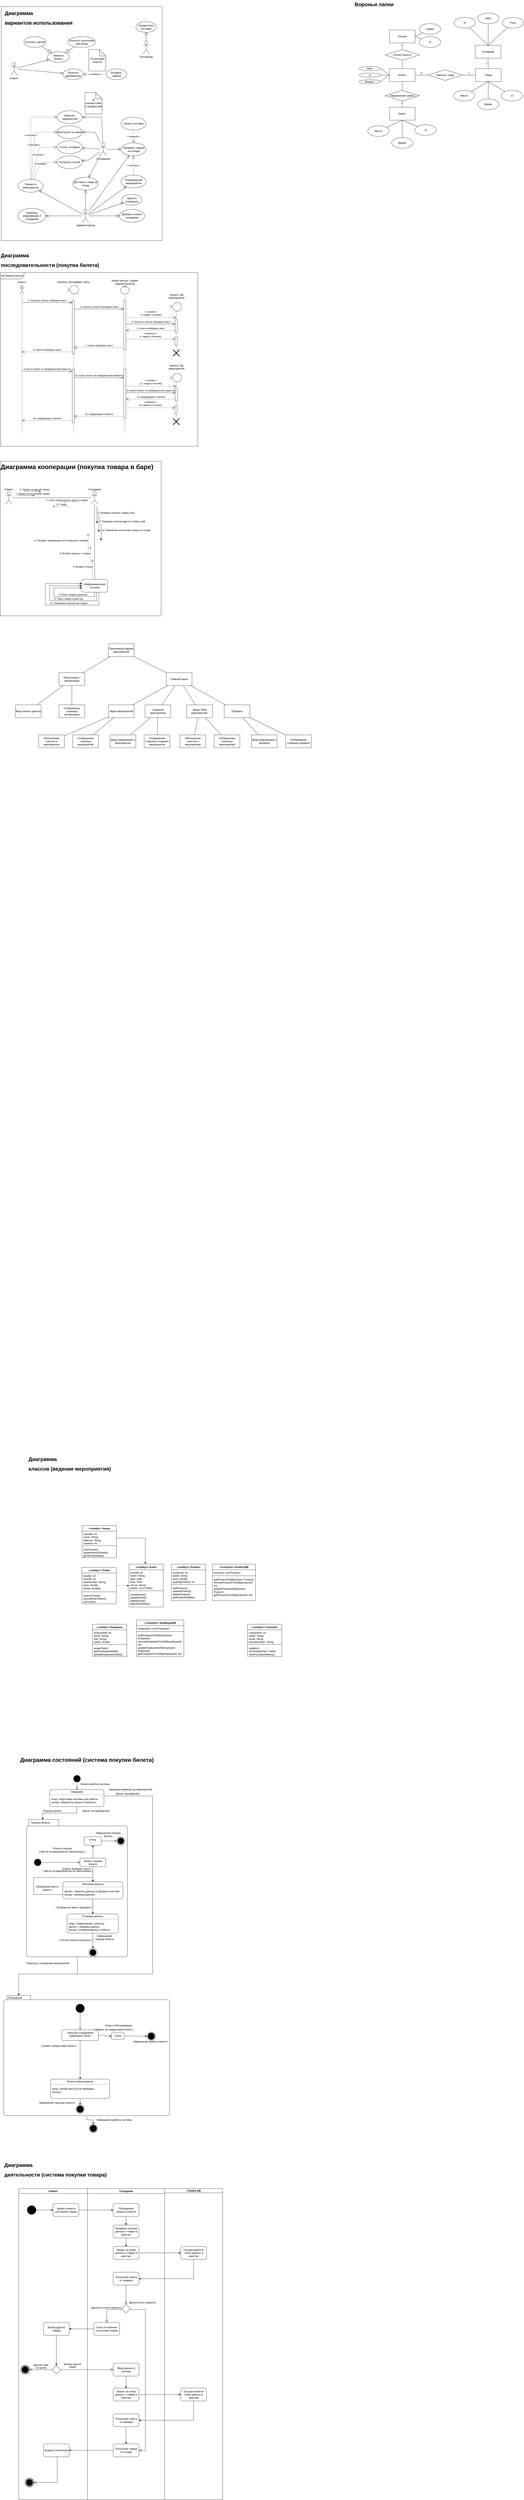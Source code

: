 <mxfile version="24.4.0" type="device">
  <diagram name="Страница — 1" id="874Sd5kRbdWOR1WMlRuU">
    <mxGraphModel dx="2561" dy="1664" grid="1" gridSize="10" guides="1" tooltips="1" connect="1" arrows="1" fold="1" page="1" pageScale="1" pageWidth="827" pageHeight="1169" math="0" shadow="0">
      <root>
        <mxCell id="0" />
        <mxCell id="1" parent="0" />
        <mxCell id="1r4uYxGvgNRTtyDek_sX-3" value="" style="shape=umlLifeline;perimeter=lifelinePerimeter;whiteSpace=wrap;html=1;container=1;dropTarget=0;collapsible=0;recursiveResize=0;outlineConnect=0;portConstraint=eastwest;newEdgeStyle={&quot;curved&quot;:0,&quot;rounded&quot;:0};participant=umlControl;movable=1;resizable=1;rotatable=1;deletable=1;editable=1;locked=0;connectable=1;" parent="1" vertex="1">
          <mxGeometry x="-1079" y="170" width="40" height="690" as="geometry" />
        </mxCell>
        <mxCell id="xCyYlhpWTxBA-cfhHCAF-8" style="edgeStyle=orthogonalEdgeStyle;rounded=0;orthogonalLoop=1;jettySize=auto;html=1;exitX=0.5;exitY=1;exitDx=0;exitDy=0;exitPerimeter=0;entryX=0.5;entryY=0;entryDx=0;entryDy=0;" parent="1" source="0UiTAvG5i1j57kaQnPV8-60" target="0UiTAvG5i1j57kaQnPV8-88" edge="1">
          <mxGeometry relative="1" as="geometry" />
        </mxCell>
        <mxCell id="0UiTAvG5i1j57kaQnPV8-60" value="Посещение&amp;nbsp;" style="shape=mxgraph.sysml.compState;html=1;align=left;verticalAlign=top;spacingTop=-3;spacingLeft=18;" parent="1" vertex="1">
          <mxGeometry x="-1623.5" y="8140" width="773.5" height="560" as="geometry" />
        </mxCell>
        <mxCell id="0UiTAvG5i1j57kaQnPV8-46" value="&amp;nbsp; &amp;nbsp; Покупка билета" style="shape=folder;align=left;verticalAlign=middle;fontStyle=0;tabWidth=150;tabHeight=30;tabPosition=left;html=1;boundedLbl=1;labelInHeader=1;rounded=1;absoluteArcSize=1;arcSize=10;whiteSpace=wrap;" parent="1" vertex="1">
          <mxGeometry x="-1517" y="7320" width="470" height="640" as="geometry" />
        </mxCell>
        <mxCell id="wh4o8MqgVzbJGgZmjvEK-242" value="" style="rounded=0;whiteSpace=wrap;html=1;" parent="1" vertex="1">
          <mxGeometry x="-1640" y="990" width="750" height="720" as="geometry" />
        </mxCell>
        <mxCell id="wh4o8MqgVzbJGgZmjvEK-154" value="" style="shape=umlLifeline;perimeter=lifelinePerimeter;whiteSpace=wrap;html=1;container=1;dropTarget=0;collapsible=0;recursiveResize=0;outlineConnect=0;portConstraint=eastwest;newEdgeStyle={&quot;curved&quot;:0,&quot;rounded&quot;:0};participant=umlActor;" parent="1" vertex="1">
          <mxGeometry x="-1549" y="170" width="20" height="690" as="geometry" />
        </mxCell>
        <mxCell id="wh4o8MqgVzbJGgZmjvEK-157" value="Клиент" style="text;html=1;align=center;verticalAlign=middle;whiteSpace=wrap;rounded=0;" parent="1" vertex="1">
          <mxGeometry x="-1569" y="140" width="60" height="30" as="geometry" />
        </mxCell>
        <mxCell id="wh4o8MqgVzbJGgZmjvEK-158" value="interface: Интерфейс сайта" style="text;html=1;align=center;verticalAlign=middle;whiteSpace=wrap;rounded=0;" parent="1" vertex="1">
          <mxGeometry x="-1379" y="140" width="160" height="30" as="geometry" />
        </mxCell>
        <mxCell id="wh4o8MqgVzbJGgZmjvEK-165" value="sd:Покупка билета" style="shape=umlFrame;whiteSpace=wrap;html=1;pointerEvents=0;width=110;height=30;fillColor=default;fillStyle=solid;gradientColor=none;" parent="1" vertex="1">
          <mxGeometry x="-1639" y="110" width="920" height="810" as="geometry" />
        </mxCell>
        <mxCell id="wh4o8MqgVzbJGgZmjvEK-213" value="&lt;h1 style=&quot;margin-top: 0px;&quot;&gt;Диаграмма&lt;/h1&gt;&lt;h1 style=&quot;margin-top: 0px;&quot;&gt;последовательности (покупка билета)&lt;/h1&gt;" style="text;html=1;whiteSpace=wrap;overflow=hidden;rounded=0;" parent="1" vertex="1">
          <mxGeometry x="-1639" y="10" width="470" height="90" as="geometry" />
        </mxCell>
        <mxCell id="wh4o8MqgVzbJGgZmjvEK-214" value="Клиент" style="shape=umlActor;verticalLabelPosition=top;verticalAlign=bottom;html=1;outlineConnect=0;labelPosition=center;align=center;" parent="1" vertex="1">
          <mxGeometry x="-1615" y="1130" width="30" height="60" as="geometry" />
        </mxCell>
        <mxCell id="wh4o8MqgVzbJGgZmjvEK-216" value="Информационная система" style="rounded=1;whiteSpace=wrap;html=1;" parent="1" vertex="1">
          <mxGeometry x="-1260" y="1540" width="120" height="60" as="geometry" />
        </mxCell>
        <mxCell id="wh4o8MqgVzbJGgZmjvEK-219" value="" style="endArrow=none;html=1;rounded=0;" parent="1" source="wh4o8MqgVzbJGgZmjvEK-214" target="wh4o8MqgVzbJGgZmjvEK-215" edge="1">
          <mxGeometry width="50" height="50" relative="1" as="geometry">
            <mxPoint x="-1500" y="1230" as="sourcePoint" />
            <mxPoint x="-1450" y="1180" as="targetPoint" />
          </mxGeometry>
        </mxCell>
        <mxCell id="wh4o8MqgVzbJGgZmjvEK-220" value="" style="endArrow=none;html=1;rounded=0;" parent="1" source="wh4o8MqgVzbJGgZmjvEK-216" target="wh4o8MqgVzbJGgZmjvEK-215" edge="1">
          <mxGeometry width="50" height="50" relative="1" as="geometry">
            <mxPoint x="-1575" y="1170" as="sourcePoint" />
            <mxPoint x="-1205" y="1170" as="targetPoint" />
          </mxGeometry>
        </mxCell>
        <mxCell id="wh4o8MqgVzbJGgZmjvEK-215" value="&lt;span style=&quot;background-color: rgb(255, 255, 255);&quot;&gt;Сотрудник&lt;/span&gt;" style="shape=umlActor;verticalLabelPosition=top;verticalAlign=bottom;html=1;outlineConnect=0;labelPosition=center;align=center;" parent="1" vertex="1">
          <mxGeometry x="-1215" y="1130" width="30" height="60" as="geometry" />
        </mxCell>
        <mxCell id="wh4o8MqgVzbJGgZmjvEK-221" value="1: Запрос на получение товара" style="html=1;verticalAlign=bottom;endArrow=block;curved=0;rounded=0;align=left;" parent="1" edge="1">
          <mxGeometry x="-1" y="-10" width="80" relative="1" as="geometry">
            <mxPoint x="-1560" y="1149" as="sourcePoint" />
            <mxPoint x="-1480" y="1149" as="targetPoint" />
            <mxPoint x="-10" y="-9" as="offset" />
          </mxGeometry>
        </mxCell>
        <mxCell id="wh4o8MqgVzbJGgZmjvEK-222" value="2: Проверка наличия товара в БД&amp;nbsp;" style="html=1;verticalAlign=bottom;endArrow=block;curved=0;rounded=0;align=left;" parent="1" edge="1">
          <mxGeometry width="80" relative="1" as="geometry">
            <mxPoint x="-1188.69" y="1199" as="sourcePoint" />
            <mxPoint x="-1188.69" y="1278.433" as="targetPoint" />
          </mxGeometry>
        </mxCell>
        <mxCell id="wh4o8MqgVzbJGgZmjvEK-223" value="3: Поиск товара в реестре" style="html=1;verticalAlign=bottom;endArrow=block;rounded=0;exitX=0.5;exitY=1;exitDx=0;exitDy=0;edgeStyle=orthogonalEdgeStyle;align=left;" parent="1" edge="1">
          <mxGeometry width="80" relative="1" as="geometry">
            <mxPoint x="-1200" y="1600" as="sourcePoint" />
            <mxPoint x="-1260" y="1580" as="targetPoint" />
            <Array as="points">
              <mxPoint x="-1200" y="1620" />
              <mxPoint x="-1390" y="1620" />
              <mxPoint x="-1390" y="1580" />
            </Array>
          </mxGeometry>
        </mxCell>
        <mxCell id="wh4o8MqgVzbJGgZmjvEK-225" value="4: Возврат отказа" style="html=1;verticalAlign=bottom;endArrow=open;dashed=1;endSize=8;curved=0;rounded=0;align=right;" parent="1" edge="1">
          <mxGeometry x="-0.05" relative="1" as="geometry">
            <mxPoint x="-1210" y="1528" as="sourcePoint" />
            <mxPoint x="-1210" y="1448" as="targetPoint" />
            <mxPoint as="offset" />
          </mxGeometry>
        </mxCell>
        <mxCell id="wh4o8MqgVzbJGgZmjvEK-226" value="5: Отказ, предложение другого товара" style="html=1;verticalAlign=bottom;endArrow=open;dashed=1;endSize=8;curved=0;rounded=0;" parent="1" edge="1">
          <mxGeometry x="0.575" y="1" relative="1" as="geometry">
            <mxPoint x="-1267" y="1179.17" as="sourcePoint" />
            <mxPoint x="-1347" y="1179.17" as="targetPoint" />
            <mxPoint as="offset" />
          </mxGeometry>
        </mxCell>
        <mxCell id="wh4o8MqgVzbJGgZmjvEK-227" value="6:&amp;nbsp;&lt;span style=&quot;text-align: left;&quot;&gt;Запрос на другой товара&lt;/span&gt;" style="html=1;verticalAlign=bottom;endArrow=block;curved=0;rounded=0;" parent="1" edge="1">
          <mxGeometry x="0.25" y="-1" width="80" relative="1" as="geometry">
            <mxPoint x="-1530" y="1129.17" as="sourcePoint" />
            <mxPoint x="-1450" y="1129.17" as="targetPoint" />
            <mxPoint as="offset" />
          </mxGeometry>
        </mxCell>
        <mxCell id="wh4o8MqgVzbJGgZmjvEK-228" value="7: Проверка наличия другого товара в БД&amp;nbsp;" style="html=1;verticalAlign=bottom;endArrow=block;curved=0;rounded=0;align=left;" parent="1" edge="1">
          <mxGeometry width="80" relative="1" as="geometry">
            <mxPoint x="-1180" y="1239.57" as="sourcePoint" />
            <mxPoint x="-1180" y="1319.003" as="targetPoint" />
          </mxGeometry>
        </mxCell>
        <mxCell id="wh4o8MqgVzbJGgZmjvEK-229" value="8: Поиск товара в реестре" style="html=1;verticalAlign=bottom;endArrow=block;rounded=0;exitX=0.5;exitY=1;exitDx=0;exitDy=0;edgeStyle=orthogonalEdgeStyle;align=left;" parent="1" edge="1">
          <mxGeometry x="0.0" width="80" relative="1" as="geometry">
            <mxPoint x="-1190" y="1600" as="sourcePoint" />
            <mxPoint x="-1260" y="1570" as="targetPoint" />
            <Array as="points">
              <mxPoint x="-1190" y="1640" />
              <mxPoint x="-1410" y="1640" />
              <mxPoint x="-1410" y="1570" />
            </Array>
            <mxPoint as="offset" />
          </mxGeometry>
        </mxCell>
        <mxCell id="wh4o8MqgVzbJGgZmjvEK-231" value="9: Возврат данных о&amp;nbsp;&lt;span style=&quot;text-align: left;&quot;&gt;товаре&lt;/span&gt;" style="html=1;verticalAlign=bottom;endArrow=open;dashed=1;endSize=8;curved=0;rounded=0;align=right;" parent="1" edge="1">
          <mxGeometry relative="1" as="geometry">
            <mxPoint x="-1220" y="1468" as="sourcePoint" />
            <mxPoint x="-1220" y="1388" as="targetPoint" />
            <mxPoint as="offset" />
          </mxGeometry>
        </mxCell>
        <mxCell id="wh4o8MqgVzbJGgZmjvEK-232" value="10: Изменение количества товара на складе" style="html=1;verticalAlign=bottom;endArrow=block;curved=0;rounded=0;align=left;" parent="1" edge="1">
          <mxGeometry x="0.007" width="80" relative="1" as="geometry">
            <mxPoint x="-1170" y="1280" as="sourcePoint" />
            <mxPoint x="-1170" y="1359.433" as="targetPoint" />
            <mxPoint as="offset" />
          </mxGeometry>
        </mxCell>
        <mxCell id="wh4o8MqgVzbJGgZmjvEK-233" value="11: Изменение количества товара" style="html=1;verticalAlign=bottom;endArrow=block;rounded=0;edgeStyle=orthogonalEdgeStyle;align=left;" parent="1" source="wh4o8MqgVzbJGgZmjvEK-216" edge="1">
          <mxGeometry x="-0.001" width="80" relative="1" as="geometry">
            <mxPoint x="-1180" y="1610" as="sourcePoint" />
            <mxPoint x="-1260" y="1560" as="targetPoint" />
            <Array as="points">
              <mxPoint x="-1180" y="1660" />
              <mxPoint x="-1430" y="1660" />
              <mxPoint x="-1430" y="1560" />
            </Array>
            <mxPoint as="offset" />
          </mxGeometry>
        </mxCell>
        <mxCell id="wh4o8MqgVzbJGgZmjvEK-234" value="12: Возврат информации об оставшихся товарах" style="html=1;verticalAlign=bottom;endArrow=open;dashed=1;endSize=8;curved=0;rounded=0;align=right;" parent="1" edge="1">
          <mxGeometry relative="1" as="geometry">
            <mxPoint x="-1230" y="1408" as="sourcePoint" />
            <mxPoint x="-1230" y="1328" as="targetPoint" />
          </mxGeometry>
        </mxCell>
        <mxCell id="wh4o8MqgVzbJGgZmjvEK-235" value="13: Товар" style="html=1;verticalAlign=bottom;endArrow=open;dashed=1;endSize=8;curved=0;rounded=0;" parent="1" edge="1">
          <mxGeometry relative="1" as="geometry">
            <mxPoint x="-1315" y="1200.0" as="sourcePoint" />
            <mxPoint x="-1395" y="1200.0" as="targetPoint" />
          </mxGeometry>
        </mxCell>
        <mxCell id="wh4o8MqgVzbJGgZmjvEK-243" value="&lt;h1 style=&quot;margin-top: 0px; font-size: 30px;&quot;&gt;Диаграмма кооперации (покупка товара в баре)&lt;/h1&gt;" style="text;html=1;whiteSpace=wrap;overflow=hidden;rounded=0;" parent="1" vertex="1">
          <mxGeometry x="-1640" y="991" width="750" height="90" as="geometry" />
        </mxCell>
        <mxCell id="DHmZTs1CuRAezg29g5oL-95" value="&lt;h1 style=&quot;margin-top: 0px;&quot;&gt;Диаграмма&lt;/h1&gt;&lt;h1 style=&quot;margin-top: 0px;&quot;&gt;классов (ведение мероприятия)&lt;/h1&gt;" style="text;html=1;whiteSpace=wrap;overflow=hidden;rounded=0;" parent="1" vertex="1">
          <mxGeometry x="-1510" y="5620" width="650" height="90" as="geometry" />
        </mxCell>
        <mxCell id="0UiTAvG5i1j57kaQnPV8-3" value="" style="ellipse;html=1;shape=startState;fillColor=#000000;strokeColor=#000000;" parent="1" vertex="1">
          <mxGeometry x="-1302" y="7110" width="40" height="40" as="geometry" />
        </mxCell>
        <mxCell id="0UiTAvG5i1j57kaQnPV8-4" value="" style="edgeStyle=orthogonalEdgeStyle;html=1;verticalAlign=bottom;endArrow=open;endSize=8;strokeColor=#000000;rounded=0;" parent="1" source="0UiTAvG5i1j57kaQnPV8-3" edge="1">
          <mxGeometry relative="1" as="geometry">
            <mxPoint x="-1283" y="7180" as="targetPoint" />
          </mxGeometry>
        </mxCell>
        <mxCell id="0UiTAvG5i1j57kaQnPV8-11" value="Запрос покупки билета" style="html=1;align=center;verticalAlign=top;rounded=1;absoluteArcSize=1;arcSize=10;dashed=0;whiteSpace=wrap;" parent="1" vertex="1">
          <mxGeometry x="-1268" y="7500" width="120" height="40" as="geometry" />
        </mxCell>
        <mxCell id="xCyYlhpWTxBA-cfhHCAF-4" style="edgeStyle=orthogonalEdgeStyle;rounded=0;orthogonalLoop=1;jettySize=auto;html=1;exitX=1;exitY=0.5;exitDx=0;exitDy=0;entryX=0;entryY=0.5;entryDx=0;entryDy=0;" parent="1" source="0UiTAvG5i1j57kaQnPV8-16" target="0UiTAvG5i1j57kaQnPV8-66" edge="1">
          <mxGeometry relative="1" as="geometry" />
        </mxCell>
        <mxCell id="0UiTAvG5i1j57kaQnPV8-16" value="Просьба сотрудником предъявить билет" style="html=1;align=center;verticalAlign=top;rounded=1;absoluteArcSize=1;arcSize=10;dashed=0;whiteSpace=wrap;" parent="1" vertex="1">
          <mxGeometry x="-1352.5" y="8300" width="170" height="50" as="geometry" />
        </mxCell>
        <mxCell id="0UiTAvG5i1j57kaQnPV8-24" value="&lt;p style=&quot;margin:0px;margin-top:4px;text-align:center;&quot;&gt;Ожидание&lt;/p&gt;&lt;hr&gt;&lt;p&gt;&lt;/p&gt;&lt;p style=&quot;margin:0px;margin-left:8px;text-align:left;&quot;&gt;вход / подготовка системы для работы&lt;br&gt;выход / обработка запроса пациента&lt;/p&gt;" style="shape=mxgraph.sysml.simpleState;html=1;overflow=fill;whiteSpace=wrap;align=center;" parent="1" vertex="1">
          <mxGeometry x="-1409.5" y="7180" width="253" height="80" as="geometry" />
        </mxCell>
        <mxCell id="0UiTAvG5i1j57kaQnPV8-25" value="Начало работы системы" style="text;html=1;align=center;verticalAlign=middle;whiteSpace=wrap;rounded=0;horizontal=1;" parent="1" vertex="1">
          <mxGeometry x="-1268" y="7140" width="140" height="30" as="geometry" />
        </mxCell>
        <mxCell id="0UiTAvG5i1j57kaQnPV8-28" value="Покупка билета" style="text;html=1;align=center;verticalAlign=middle;whiteSpace=wrap;rounded=0;horizontal=1;" parent="1" vertex="1">
          <mxGeometry x="-1493" y="7270" width="191" height="20" as="geometry" />
        </mxCell>
        <mxCell id="0UiTAvG5i1j57kaQnPV8-30" value="[Билет не приобретён]" style="text;html=1;align=center;verticalAlign=middle;whiteSpace=wrap;rounded=0;horizontal=1;" parent="1" vertex="1">
          <mxGeometry x="-1283" y="7270" width="180" height="20" as="geometry" />
        </mxCell>
        <mxCell id="0UiTAvG5i1j57kaQnPV8-31" value="Клиент выбирает место" style="text;html=1;align=center;verticalAlign=middle;whiteSpace=wrap;rounded=0;horizontal=1;" parent="1" vertex="1">
          <mxGeometry x="-1408.37" y="7540" width="250" height="20" as="geometry" />
        </mxCell>
        <mxCell id="1r4uYxGvgNRTtyDek_sX-124" style="edgeStyle=orthogonalEdgeStyle;rounded=0;orthogonalLoop=1;jettySize=auto;html=1;exitX=0;exitY=0.5;exitDx=0;exitDy=0;exitPerimeter=0;entryX=0.5;entryY=0;entryDx=0;entryDy=0;entryPerimeter=0;" parent="1" source="0UiTAvG5i1j57kaQnPV8-33" target="0UiTAvG5i1j57kaQnPV8-33" edge="1">
          <mxGeometry relative="1" as="geometry">
            <Array as="points">
              <mxPoint x="-1348" y="7670" />
              <mxPoint x="-1484" y="7670" />
              <mxPoint x="-1484" y="7590" />
              <mxPoint x="-1208" y="7590" />
            </Array>
          </mxGeometry>
        </mxCell>
        <mxCell id="0UiTAvG5i1j57kaQnPV8-33" value="&lt;p style=&quot;margin:0px;margin-top:4px;text-align:center;&quot;&gt;Внесение данных&lt;/p&gt;&lt;hr&gt;&lt;p&gt;&lt;/p&gt;&lt;p style=&quot;margin:0px;margin-left:8px;text-align:left;&quot;&gt;делать / перенос данных из формы в систему&lt;br&gt;выход / проверка данных&lt;/p&gt;" style="shape=mxgraph.sysml.simpleState;html=1;overflow=fill;whiteSpace=wrap;align=center;" parent="1" vertex="1">
          <mxGeometry x="-1348" y="7610" width="280" height="80" as="geometry" />
        </mxCell>
        <mxCell id="0UiTAvG5i1j57kaQnPV8-34" value="" style="endArrow=classic;html=1;rounded=0;" parent="1" source="0UiTAvG5i1j57kaQnPV8-11" target="0UiTAvG5i1j57kaQnPV8-33" edge="1">
          <mxGeometry width="50" height="50" relative="1" as="geometry">
            <mxPoint x="-1178" y="7600" as="sourcePoint" />
            <mxPoint x="-1128" y="7550" as="targetPoint" />
          </mxGeometry>
        </mxCell>
        <mxCell id="0UiTAvG5i1j57kaQnPV8-35" value="[ Места на мероприятие не закончились&lt;span style=&quot;background-color: initial;&quot;&gt;&amp;nbsp;]&lt;/span&gt;" style="text;html=1;align=center;verticalAlign=middle;whiteSpace=wrap;rounded=0;horizontal=1;" parent="1" vertex="1">
          <mxGeometry x="-1458.37" y="7550" width="265" height="20" as="geometry" />
        </mxCell>
        <mxCell id="0UiTAvG5i1j57kaQnPV8-36" value="" style="endArrow=classic;html=1;rounded=0;" parent="1" edge="1">
          <mxGeometry width="50" height="50" relative="1" as="geometry">
            <mxPoint x="-1208" y="7500" as="sourcePoint" />
            <mxPoint x="-1208" y="7440" as="targetPoint" />
          </mxGeometry>
        </mxCell>
        <mxCell id="0UiTAvG5i1j57kaQnPV8-37" value="Отказ в покупке" style="text;html=1;align=center;verticalAlign=middle;whiteSpace=wrap;rounded=0;horizontal=1;" parent="1" vertex="1">
          <mxGeometry x="-1416.13" y="7445" width="131.25" height="20" as="geometry" />
        </mxCell>
        <mxCell id="0UiTAvG5i1j57kaQnPV8-38" value="[ Места на мероприятие закончились&lt;span style=&quot;background-color: initial;&quot;&gt;&amp;nbsp;]&lt;/span&gt;" style="text;html=1;align=center;verticalAlign=middle;whiteSpace=wrap;rounded=0;horizontal=1;" parent="1" vertex="1">
          <mxGeometry x="-1493" y="7460" width="285" height="20" as="geometry" />
        </mxCell>
        <mxCell id="0UiTAvG5i1j57kaQnPV8-41" value="Отказ" style="html=1;align=center;verticalAlign=top;rounded=1;absoluteArcSize=1;arcSize=10;dashed=0;whiteSpace=wrap;" parent="1" vertex="1">
          <mxGeometry x="-1249" y="7400" width="80" height="40" as="geometry" />
        </mxCell>
        <mxCell id="0UiTAvG5i1j57kaQnPV8-43" value="&lt;p style=&quot;margin: 4px 0px 0px; text-align: center;&quot;&gt;Отправка данных&lt;/p&gt;&lt;hr&gt;&lt;p&gt;&lt;/p&gt;&lt;p style=&quot;margin:0px;margin-left:8px;text-align:left;&quot;&gt;вход / подключение к реестру&lt;br&gt;делать / упаковка данных&lt;br&gt;выход / отправка данных в реестр&lt;/p&gt;" style="shape=mxgraph.sysml.simpleState;html=1;overflow=fill;whiteSpace=wrap;align=center;" parent="1" vertex="1">
          <mxGeometry x="-1328.37" y="7760" width="238.75" height="90" as="geometry" />
        </mxCell>
        <mxCell id="0UiTAvG5i1j57kaQnPV8-44" value="" style="endArrow=classic;html=1;rounded=0;" parent="1" source="0UiTAvG5i1j57kaQnPV8-33" target="0UiTAvG5i1j57kaQnPV8-43" edge="1">
          <mxGeometry width="50" height="50" relative="1" as="geometry">
            <mxPoint x="-1258" y="7700" as="sourcePoint" />
            <mxPoint x="-1258" y="7770" as="targetPoint" />
          </mxGeometry>
        </mxCell>
        <mxCell id="0UiTAvG5i1j57kaQnPV8-47" value="" style="ellipse;html=1;shape=startState;fillColor=#000000;strokeColor=#000000;" parent="1" vertex="1">
          <mxGeometry x="-1485.5" y="7500" width="40" height="40" as="geometry" />
        </mxCell>
        <mxCell id="0UiTAvG5i1j57kaQnPV8-48" value="" style="edgeStyle=orthogonalEdgeStyle;html=1;verticalAlign=bottom;endArrow=open;endSize=8;strokeColor=#000000;rounded=0;" parent="1" source="0UiTAvG5i1j57kaQnPV8-47" target="0UiTAvG5i1j57kaQnPV8-11" edge="1">
          <mxGeometry relative="1" as="geometry">
            <mxPoint x="-1348" y="7558" as="targetPoint" />
            <mxPoint x="-1348" y="7478" as="sourcePoint" />
          </mxGeometry>
        </mxCell>
        <mxCell id="0UiTAvG5i1j57kaQnPV8-49" value="" style="shape=mxgraph.sysml.actFinal;html=1;verticalLabelPosition=bottom;labelBackgroundColor=#ffffff;verticalAlign=top;" parent="1" vertex="1">
          <mxGeometry x="-1098" y="7400" width="40" height="40" as="geometry" />
        </mxCell>
        <mxCell id="0UiTAvG5i1j57kaQnPV8-50" value="" style="edgeStyle=orthogonalEdgeStyle;html=1;verticalAlign=bottom;endArrow=open;endSize=8;strokeColor=#000000;rounded=0;" parent="1" source="0UiTAvG5i1j57kaQnPV8-41" target="0UiTAvG5i1j57kaQnPV8-49" edge="1">
          <mxGeometry relative="1" as="geometry">
            <mxPoint x="-951" y="7490" as="targetPoint" />
            <mxPoint x="-1128" y="7490" as="sourcePoint" />
          </mxGeometry>
        </mxCell>
        <mxCell id="0UiTAvG5i1j57kaQnPV8-51" value="" style="shape=mxgraph.sysml.actFinal;html=1;verticalLabelPosition=bottom;labelBackgroundColor=#ffffff;verticalAlign=top;" parent="1" vertex="1">
          <mxGeometry x="-1228" y="7920" width="40" height="40" as="geometry" />
        </mxCell>
        <mxCell id="0UiTAvG5i1j57kaQnPV8-52" value="" style="endArrow=classic;html=1;rounded=0;startSize=1;" parent="1" target="0UiTAvG5i1j57kaQnPV8-51" edge="1">
          <mxGeometry width="50" height="50" relative="1" as="geometry">
            <mxPoint x="-1208.5" y="7850" as="sourcePoint" />
            <mxPoint x="-1209.5" y="7920" as="targetPoint" />
          </mxGeometry>
        </mxCell>
        <mxCell id="0UiTAvG5i1j57kaQnPV8-57" value="[ Выбранное место свободно ]" style="text;html=1;align=center;verticalAlign=middle;whiteSpace=wrap;rounded=0;horizontal=1;" parent="1" vertex="1">
          <mxGeometry x="-1383" y="7720" width="174" height="20" as="geometry" />
        </mxCell>
        <mxCell id="0UiTAvG5i1j57kaQnPV8-58" value="[ Оплата прошла успешно ]" style="text;html=1;align=center;verticalAlign=middle;whiteSpace=wrap;rounded=0;horizontal=1;" parent="1" vertex="1">
          <mxGeometry x="-1379" y="7872" width="180" height="20" as="geometry" />
        </mxCell>
        <mxCell id="0UiTAvG5i1j57kaQnPV8-61" value="" style="shape=ellipse;html=1;fillColor=strokeColor;fontSize=18;fontColor=#ffffff;" parent="1" vertex="1">
          <mxGeometry x="-1287.5" y="8180" width="40" height="40" as="geometry" />
        </mxCell>
        <mxCell id="0UiTAvG5i1j57kaQnPV8-64" value="" style="edgeStyle=orthogonalEdgeStyle;html=1;verticalAlign=bottom;endArrow=open;endSize=8;strokeColor=#000000;rounded=0;" parent="1" source="0UiTAvG5i1j57kaQnPV8-61" target="0UiTAvG5i1j57kaQnPV8-16" edge="1">
          <mxGeometry relative="1" as="geometry">
            <mxPoint x="-1390.32" y="8280" as="targetPoint" />
            <mxPoint x="-1390.32" y="8200" as="sourcePoint" />
          </mxGeometry>
        </mxCell>
        <mxCell id="xCyYlhpWTxBA-cfhHCAF-5" style="edgeStyle=orthogonalEdgeStyle;rounded=0;orthogonalLoop=1;jettySize=auto;html=1;exitX=1;exitY=0.5;exitDx=0;exitDy=0;entryX=0;entryY=0.5;entryDx=0;entryDy=0;" parent="1" source="0UiTAvG5i1j57kaQnPV8-66" target="0UiTAvG5i1j57kaQnPV8-68" edge="1">
          <mxGeometry relative="1" as="geometry" />
        </mxCell>
        <mxCell id="0UiTAvG5i1j57kaQnPV8-66" value="Отказ" style="html=1;align=center;verticalAlign=top;rounded=1;absoluteArcSize=1;arcSize=10;dashed=0;whiteSpace=wrap;" parent="1" vertex="1">
          <mxGeometry x="-1121.5" y="8314" width="60" height="30" as="geometry" />
        </mxCell>
        <mxCell id="xCyYlhpWTxBA-cfhHCAF-7" style="edgeStyle=orthogonalEdgeStyle;rounded=0;orthogonalLoop=1;jettySize=auto;html=1;exitX=0.5;exitY=1;exitDx=0;exitDy=0;exitPerimeter=0;entryX=0.5;entryY=0;entryDx=0;entryDy=0;" parent="1" source="0UiTAvG5i1j57kaQnPV8-67" target="0UiTAvG5i1j57kaQnPV8-69" edge="1">
          <mxGeometry relative="1" as="geometry" />
        </mxCell>
        <mxCell id="0UiTAvG5i1j57kaQnPV8-67" value="&lt;p style=&quot;margin:0px;margin-top:4px;text-align:center;&quot;&gt;Вход на мероприятие&lt;/p&gt;&lt;hr&gt;&lt;p&gt;&lt;/p&gt;&lt;p style=&quot;margin:0px;margin-left:8px;text-align:left;&quot;&gt;вход / выбор места если свободны&lt;/p&gt;&lt;p style=&quot;margin:0px;margin-left:8px;text-align:left;&quot;&gt;выход / -&lt;/p&gt;" style="shape=mxgraph.sysml.simpleState;html=1;overflow=fill;whiteSpace=wrap;align=center;" parent="1" vertex="1">
          <mxGeometry x="-1405" y="8530" width="275" height="90" as="geometry" />
        </mxCell>
        <mxCell id="0UiTAvG5i1j57kaQnPV8-68" value="" style="ellipse;html=1;shape=endState;fillColor=strokeColor;" parent="1" vertex="1">
          <mxGeometry x="-956.0" y="8310" width="40" height="40" as="geometry" />
        </mxCell>
        <mxCell id="0UiTAvG5i1j57kaQnPV8-69" value="" style="ellipse;html=1;shape=endState;fillColor=strokeColor;" parent="1" vertex="1">
          <mxGeometry x="-1287.5" y="8650" width="40" height="40" as="geometry" />
        </mxCell>
        <mxCell id="0UiTAvG5i1j57kaQnPV8-72" value="Отказ в обслуживании" style="text;html=1;align=center;verticalAlign=middle;whiteSpace=wrap;rounded=0;horizontal=1;" parent="1" vertex="1">
          <mxGeometry x="-1154.75" y="8270" width="131.25" height="20" as="geometry" />
        </mxCell>
        <mxCell id="0UiTAvG5i1j57kaQnPV8-73" value="[ Клиент не предоставил билет&lt;span style=&quot;background-color: initial;&quot;&gt;&amp;nbsp;]&lt;/span&gt;" style="text;html=1;align=center;verticalAlign=middle;whiteSpace=wrap;rounded=0;horizontal=1;" parent="1" vertex="1">
          <mxGeometry x="-1280" y="8289" width="340" height="20" as="geometry" />
        </mxCell>
        <mxCell id="0UiTAvG5i1j57kaQnPV8-75" value="[ Клиент предоставил билет&lt;span style=&quot;background-color: initial;&quot;&gt;&amp;nbsp;]&lt;/span&gt;" style="text;html=1;align=center;verticalAlign=middle;whiteSpace=wrap;rounded=0;horizontal=1;" parent="1" vertex="1">
          <mxGeometry x="-1528.87" y="8365" width="325" height="20" as="geometry" />
        </mxCell>
        <mxCell id="0UiTAvG5i1j57kaQnPV8-81" value="Завершение прохода клиента" style="text;html=1;align=center;verticalAlign=middle;whiteSpace=wrap;rounded=0;horizontal=1;" parent="1" vertex="1">
          <mxGeometry x="-1465" y="8630" width="177.5" height="20" as="geometry" />
        </mxCell>
        <mxCell id="0UiTAvG5i1j57kaQnPV8-82" value="" style="endArrow=classic;html=1;rounded=0;edgeStyle=orthogonalEdgeStyle;entryX=0;entryY=0;entryDx=70;entryDy=0;entryPerimeter=0;" parent="1" source="0UiTAvG5i1j57kaQnPV8-24" target="0UiTAvG5i1j57kaQnPV8-60" edge="1">
          <mxGeometry width="50" height="50" relative="1" as="geometry">
            <mxPoint x="-565" y="7189.05" as="sourcePoint" />
            <mxPoint x="-778.5" y="7189.05" as="targetPoint" />
            <Array as="points">
              <mxPoint x="-930" y="7210" />
              <mxPoint x="-930" y="8040" />
              <mxPoint x="-1553" y="8040" />
            </Array>
          </mxGeometry>
        </mxCell>
        <mxCell id="0UiTAvG5i1j57kaQnPV8-83" value="Ожидание времени до мероприятия" style="text;html=1;align=center;verticalAlign=middle;whiteSpace=wrap;rounded=0;horizontal=1;" parent="1" vertex="1">
          <mxGeometry x="-1168.5" y="7170" width="270" height="20" as="geometry" />
        </mxCell>
        <mxCell id="0UiTAvG5i1j57kaQnPV8-84" value="[Билет приобретён]" style="text;html=1;align=center;verticalAlign=middle;whiteSpace=wrap;rounded=0;horizontal=1;" parent="1" vertex="1">
          <mxGeometry x="-1136" y="7190" width="180" height="20" as="geometry" />
        </mxCell>
        <mxCell id="0UiTAvG5i1j57kaQnPV8-88" value="" style="ellipse;html=1;shape=endState;fillColor=strokeColor;" parent="1" vertex="1">
          <mxGeometry x="-1226" y="8740" width="40" height="40" as="geometry" />
        </mxCell>
        <mxCell id="0UiTAvG5i1j57kaQnPV8-90" value="Переход к посещению мероприятия" style="text;html=1;align=center;verticalAlign=middle;whiteSpace=wrap;rounded=0;horizontal=1;" parent="1" vertex="1">
          <mxGeometry x="-1523" y="7980" width="210" height="20" as="geometry" />
        </mxCell>
        <mxCell id="0UiTAvG5i1j57kaQnPV8-93" value="Завершение работы системы" style="text;html=1;align=center;verticalAlign=middle;whiteSpace=wrap;rounded=0;horizontal=1;" parent="1" vertex="1">
          <mxGeometry x="-1214.5" y="8710" width="210" height="20" as="geometry" />
        </mxCell>
        <mxCell id="0UiTAvG5i1j57kaQnPV8-98" value="&lt;h1 style=&quot;margin-top: 0px; font-size: 26px;&quot;&gt;Диаграмма состояний (система покупки билета)&lt;/h1&gt;" style="text;html=1;whiteSpace=wrap;overflow=hidden;rounded=0;fontSize=26;" parent="1" vertex="1">
          <mxGeometry x="-1549" y="7020" width="1830" height="90" as="geometry" />
        </mxCell>
        <mxCell id="0UiTAvG5i1j57kaQnPV8-115" value="Запрос клиента&lt;div&gt;&lt;span style=&quot;background-color: initial;&quot;&gt;на покупку товара&lt;/span&gt;&lt;/div&gt;" style="rounded=1;whiteSpace=wrap;html=1;" parent="1" vertex="1">
          <mxGeometry x="-1393.5" y="9110" width="120" height="60" as="geometry" />
        </mxCell>
        <mxCell id="0UiTAvG5i1j57kaQnPV8-116" value="Обсуждение&lt;div&gt;запроса клиента&lt;/div&gt;" style="rounded=1;whiteSpace=wrap;html=1;" parent="1" vertex="1">
          <mxGeometry x="-1113.5" y="9110" width="120" height="60" as="geometry" />
        </mxCell>
        <mxCell id="0UiTAvG5i1j57kaQnPV8-117" value="Проверка наличия данных о товаре в реестре" style="rounded=1;whiteSpace=wrap;html=1;" parent="1" vertex="1">
          <mxGeometry x="-1113.5" y="9210" width="120" height="60" as="geometry" />
        </mxCell>
        <mxCell id="0UiTAvG5i1j57kaQnPV8-132" value="Клиент" style="swimlane;whiteSpace=wrap;html=1;" parent="1" vertex="1">
          <mxGeometry x="-1553.5" y="9040" width="320" height="1450" as="geometry" />
        </mxCell>
        <mxCell id="0UiTAvG5i1j57kaQnPV8-112" value="" style="shape=ellipse;html=1;fillColor=strokeColor;strokeWidth=2;verticalLabelPosition=bottom;verticalAlignment=top;perimeter=ellipsePerimeter;" parent="0UiTAvG5i1j57kaQnPV8-132" vertex="1">
          <mxGeometry x="40" y="80" width="40" height="40" as="geometry" />
        </mxCell>
        <mxCell id="0UiTAvG5i1j57kaQnPV8-119" value="Выбор другого товара" style="rounded=1;whiteSpace=wrap;html=1;" parent="0UiTAvG5i1j57kaQnPV8-132" vertex="1">
          <mxGeometry x="115" y="624" width="120" height="60" as="geometry" />
        </mxCell>
        <mxCell id="0UiTAvG5i1j57kaQnPV8-157" value="" style="endArrow=classic;html=1;rounded=0;" parent="0UiTAvG5i1j57kaQnPV8-132" source="0UiTAvG5i1j57kaQnPV8-119" target="0UiTAvG5i1j57kaQnPV8-158" edge="1">
          <mxGeometry width="50" height="50" relative="1" as="geometry">
            <mxPoint x="380" y="664" as="sourcePoint" />
            <mxPoint x="175" y="720" as="targetPoint" />
          </mxGeometry>
        </mxCell>
        <mxCell id="0UiTAvG5i1j57kaQnPV8-162" value="" style="html=1;shape=mxgraph.sysml.actFinal;strokeWidth=2;verticalLabelPosition=bottom;verticalAlignment=top;" parent="0UiTAvG5i1j57kaQnPV8-132" vertex="1">
          <mxGeometry x="10" y="824" width="40" height="40" as="geometry" />
        </mxCell>
        <mxCell id="0UiTAvG5i1j57kaQnPV8-158" value="" style="shape=rhombus;html=1;verticalLabelPosition=bottom;verticalAlignment=top;" parent="0UiTAvG5i1j57kaQnPV8-132" vertex="1">
          <mxGeometry x="155" y="824" width="40" height="40" as="geometry" />
        </mxCell>
        <mxCell id="0UiTAvG5i1j57kaQnPV8-161" value="[Другой товар &lt;br&gt;не нужен&lt;span style=&quot;background-color: initial;&quot;&gt;]&lt;/span&gt;" style="edgeStyle=elbowEdgeStyle;html=1;elbow=vertical;verticalAlign=bottom;endArrow=open;rounded=0;labelBackgroundColor=none;endSize=12;" parent="0UiTAvG5i1j57kaQnPV8-132" source="0UiTAvG5i1j57kaQnPV8-158" target="0UiTAvG5i1j57kaQnPV8-162" edge="1">
          <mxGeometry relative="1" as="geometry">
            <mxPoint x="80" y="844" as="targetPoint" />
            <mxPoint as="offset" />
          </mxGeometry>
        </mxCell>
        <mxCell id="0UiTAvG5i1j57kaQnPV8-122" value="Выдача посетителю" style="rounded=1;whiteSpace=wrap;html=1;" parent="0UiTAvG5i1j57kaQnPV8-132" vertex="1">
          <mxGeometry x="115" y="1190" width="120" height="60" as="geometry" />
        </mxCell>
        <mxCell id="0UiTAvG5i1j57kaQnPV8-178" value="" style="edgeStyle=elbowEdgeStyle;html=1;elbow=horizontal;align=right;verticalAlign=bottom;endArrow=none;rounded=0;labelBackgroundColor=none;startArrow=open;startSize=12;exitX=1;exitY=0.5;exitDx=0;exitDy=0;exitPerimeter=0;" parent="0UiTAvG5i1j57kaQnPV8-132" source="0UiTAvG5i1j57kaQnPV8-181" target="0UiTAvG5i1j57kaQnPV8-122" edge="1">
          <mxGeometry relative="1" as="geometry">
            <mxPoint x="220" y="1520" as="targetPoint" />
            <mxPoint x="175.4" y="1290" as="sourcePoint" />
            <Array as="points">
              <mxPoint x="179" y="1290" />
            </Array>
          </mxGeometry>
        </mxCell>
        <mxCell id="0UiTAvG5i1j57kaQnPV8-181" value="" style="html=1;shape=mxgraph.sysml.actFinal;strokeWidth=2;verticalLabelPosition=bottom;verticalAlignment=top;" parent="0UiTAvG5i1j57kaQnPV8-132" vertex="1">
          <mxGeometry x="30" y="1350" width="40" height="40" as="geometry" />
        </mxCell>
        <mxCell id="0UiTAvG5i1j57kaQnPV8-133" value="Сотрудник" style="swimlane;whiteSpace=wrap;html=1;" parent="1" vertex="1">
          <mxGeometry x="-1233.5" y="9040" width="360" height="1450" as="geometry" />
        </mxCell>
        <mxCell id="0UiTAvG5i1j57kaQnPV8-141" value="Запрос на поиск данных о товаре в реестре" style="rounded=1;whiteSpace=wrap;html=1;" parent="0UiTAvG5i1j57kaQnPV8-133" vertex="1">
          <mxGeometry x="120" y="270" width="120" height="60" as="geometry" />
        </mxCell>
        <mxCell id="0UiTAvG5i1j57kaQnPV8-151" value="Получение ответа&lt;div&gt;от сервера&lt;/div&gt;" style="rounded=1;whiteSpace=wrap;html=1;" parent="0UiTAvG5i1j57kaQnPV8-133" vertex="1">
          <mxGeometry x="120" y="390" width="120" height="60" as="geometry" />
        </mxCell>
        <mxCell id="0UiTAvG5i1j57kaQnPV8-130" value="Ввод данных в систему" style="rounded=1;whiteSpace=wrap;html=1;" parent="0UiTAvG5i1j57kaQnPV8-133" vertex="1">
          <mxGeometry x="120" y="814" width="120" height="60" as="geometry" />
        </mxCell>
        <mxCell id="0UiTAvG5i1j57kaQnPV8-147" value="" style="shape=rhombus;html=1;verticalLabelPosition=bottom;verticalAlignment=top;" parent="0UiTAvG5i1j57kaQnPV8-133" vertex="1">
          <mxGeometry x="160" y="540" width="40" height="40" as="geometry" />
        </mxCell>
        <mxCell id="0UiTAvG5i1j57kaQnPV8-150" value="[Данные не были найдены]&amp;nbsp; &amp;nbsp; &amp;nbsp;&amp;nbsp;" style="edgeStyle=elbowEdgeStyle;html=1;elbow=vertical;verticalAlign=bottom;endArrow=open;rounded=0;labelBackgroundColor=none;endSize=12;entryX=0.5;entryY=0;entryDx=0;entryDy=0;" parent="0UiTAvG5i1j57kaQnPV8-133" source="0UiTAvG5i1j57kaQnPV8-147" target="0UiTAvG5i1j57kaQnPV8-153" edge="1">
          <mxGeometry relative="1" as="geometry">
            <mxPoint x="90" y="620" as="targetPoint" />
            <Array as="points">
              <mxPoint x="110" y="564" />
            </Array>
            <mxPoint as="offset" />
          </mxGeometry>
        </mxCell>
        <mxCell id="0UiTAvG5i1j57kaQnPV8-153" value="Отказ по причине отсутствия товара" style="rounded=1;whiteSpace=wrap;html=1;" parent="0UiTAvG5i1j57kaQnPV8-133" vertex="1">
          <mxGeometry x="30" y="624" width="120" height="60" as="geometry" />
        </mxCell>
        <mxCell id="0UiTAvG5i1j57kaQnPV8-164" value="Запрос на поиск данных о товаре в реестре" style="rounded=1;whiteSpace=wrap;html=1;" parent="0UiTAvG5i1j57kaQnPV8-133" vertex="1">
          <mxGeometry x="120" y="930" width="120" height="60" as="geometry" />
        </mxCell>
        <mxCell id="0UiTAvG5i1j57kaQnPV8-170" value="" style="endArrow=classic;html=1;rounded=0;" parent="0UiTAvG5i1j57kaQnPV8-133" source="0UiTAvG5i1j57kaQnPV8-130" target="0UiTAvG5i1j57kaQnPV8-164" edge="1">
          <mxGeometry width="50" height="50" relative="1" as="geometry">
            <mxPoint x="200" y="904" as="sourcePoint" />
            <mxPoint x="360" y="904" as="targetPoint" />
          </mxGeometry>
        </mxCell>
        <mxCell id="0UiTAvG5i1j57kaQnPV8-148" value="" style="edgeStyle=elbowEdgeStyle;html=1;elbow=horizontal;align=right;verticalAlign=bottom;endArrow=none;rounded=0;labelBackgroundColor=none;startArrow=open;startSize=12;" parent="0UiTAvG5i1j57kaQnPV8-133" source="0UiTAvG5i1j57kaQnPV8-147" target="0UiTAvG5i1j57kaQnPV8-151" edge="1">
          <mxGeometry relative="1" as="geometry">
            <mxPoint x="200" y="519" as="targetPoint" />
            <Array as="points">
              <mxPoint x="200" y="554" />
            </Array>
          </mxGeometry>
        </mxCell>
        <mxCell id="xCyYlhpWTxBA-cfhHCAF-16" style="edgeStyle=orthogonalEdgeStyle;rounded=0;orthogonalLoop=1;jettySize=auto;html=1;exitX=0.5;exitY=1;exitDx=0;exitDy=0;entryX=0.5;entryY=0;entryDx=0;entryDy=0;" parent="0UiTAvG5i1j57kaQnPV8-133" source="0UiTAvG5i1j57kaQnPV8-173" target="0UiTAvG5i1j57kaQnPV8-154" edge="1">
          <mxGeometry relative="1" as="geometry" />
        </mxCell>
        <mxCell id="0UiTAvG5i1j57kaQnPV8-173" value="Получение ответа&lt;div&gt;от сервера&lt;/div&gt;" style="rounded=1;whiteSpace=wrap;html=1;" parent="0UiTAvG5i1j57kaQnPV8-133" vertex="1">
          <mxGeometry x="120" y="1050" width="120" height="60" as="geometry" />
        </mxCell>
        <mxCell id="0UiTAvG5i1j57kaQnPV8-154" value="Получение товара со склада" style="rounded=1;whiteSpace=wrap;html=1;" parent="0UiTAvG5i1j57kaQnPV8-133" vertex="1">
          <mxGeometry x="120" y="1190" width="120" height="60" as="geometry" />
        </mxCell>
        <mxCell id="0UiTAvG5i1j57kaQnPV8-149" value="[Данные были найдены]" style="edgeStyle=elbowEdgeStyle;html=1;elbow=vertical;verticalAlign=bottom;endArrow=open;rounded=0;labelBackgroundColor=none;endSize=12;" parent="0UiTAvG5i1j57kaQnPV8-133" source="0UiTAvG5i1j57kaQnPV8-147" target="0UiTAvG5i1j57kaQnPV8-154" edge="1">
          <mxGeometry x="-0.854" y="20" relative="1" as="geometry">
            <mxPoint x="370" y="564" as="targetPoint" />
            <Array as="points">
              <mxPoint x="270" y="564" />
            </Array>
            <mxPoint y="-4" as="offset" />
          </mxGeometry>
        </mxCell>
        <mxCell id="0UiTAvG5i1j57kaQnPV8-134" value="Сервер БД" style="swimlane;whiteSpace=wrap;html=1;startSize=20;" parent="1" vertex="1">
          <mxGeometry x="-873.5" y="9040" width="270" height="1450" as="geometry" />
        </mxCell>
        <mxCell id="0UiTAvG5i1j57kaQnPV8-143" value="Осуществляется поиск данных в реестре" style="rounded=1;whiteSpace=wrap;html=1;" parent="0UiTAvG5i1j57kaQnPV8-134" vertex="1">
          <mxGeometry x="75" y="270" width="120" height="60" as="geometry" />
        </mxCell>
        <mxCell id="0UiTAvG5i1j57kaQnPV8-163" value="Осуществляется поиск данных в реестре" style="rounded=1;whiteSpace=wrap;html=1;" parent="0UiTAvG5i1j57kaQnPV8-134" vertex="1">
          <mxGeometry x="75" y="930" width="120" height="60" as="geometry" />
        </mxCell>
        <mxCell id="0UiTAvG5i1j57kaQnPV8-137" value="" style="endArrow=classic;html=1;rounded=0;" parent="1" source="0UiTAvG5i1j57kaQnPV8-112" target="0UiTAvG5i1j57kaQnPV8-115" edge="1">
          <mxGeometry width="50" height="50" relative="1" as="geometry">
            <mxPoint x="-1203.5" y="9280" as="sourcePoint" />
            <mxPoint x="-1153.5" y="9230" as="targetPoint" />
          </mxGeometry>
        </mxCell>
        <mxCell id="0UiTAvG5i1j57kaQnPV8-138" value="" style="endArrow=classic;html=1;rounded=0;" parent="1" source="0UiTAvG5i1j57kaQnPV8-115" target="0UiTAvG5i1j57kaQnPV8-116" edge="1">
          <mxGeometry width="50" height="50" relative="1" as="geometry">
            <mxPoint x="-1463.5" y="9150" as="sourcePoint" />
            <mxPoint x="-1383.5" y="9150" as="targetPoint" />
          </mxGeometry>
        </mxCell>
        <mxCell id="0UiTAvG5i1j57kaQnPV8-139" value="" style="endArrow=classic;html=1;rounded=0;" parent="1" source="0UiTAvG5i1j57kaQnPV8-116" target="0UiTAvG5i1j57kaQnPV8-117" edge="1">
          <mxGeometry width="50" height="50" relative="1" as="geometry">
            <mxPoint x="-1263.5" y="9150" as="sourcePoint" />
            <mxPoint x="-1103.5" y="9150" as="targetPoint" />
          </mxGeometry>
        </mxCell>
        <mxCell id="0UiTAvG5i1j57kaQnPV8-142" value="" style="endArrow=classic;html=1;rounded=0;" parent="1" source="0UiTAvG5i1j57kaQnPV8-117" target="0UiTAvG5i1j57kaQnPV8-141" edge="1">
          <mxGeometry width="50" height="50" relative="1" as="geometry">
            <mxPoint x="-923.5" y="9179.31" as="sourcePoint" />
            <mxPoint x="-763.5" y="9179.31" as="targetPoint" />
          </mxGeometry>
        </mxCell>
        <mxCell id="0UiTAvG5i1j57kaQnPV8-144" value="" style="endArrow=classic;html=1;rounded=0;" parent="1" source="0UiTAvG5i1j57kaQnPV8-141" target="0UiTAvG5i1j57kaQnPV8-143" edge="1">
          <mxGeometry width="50" height="50" relative="1" as="geometry">
            <mxPoint x="-633.5" y="9240" as="sourcePoint" />
            <mxPoint x="-583.5" y="9190" as="targetPoint" />
          </mxGeometry>
        </mxCell>
        <mxCell id="0UiTAvG5i1j57kaQnPV8-195" value="&lt;h1 style=&quot;margin-top: 0px;&quot;&gt;Диаграмма&lt;/h1&gt;&lt;h1 style=&quot;margin-top: 0px;&quot;&gt;деятельности (система покупки товара)&lt;/h1&gt;" style="text;html=1;whiteSpace=wrap;overflow=hidden;rounded=0;" parent="1" vertex="1">
          <mxGeometry x="-1623.5" y="8910" width="1040" height="90" as="geometry" />
        </mxCell>
        <mxCell id="d4aEejsGLKM90fkfGaft-4" style="edgeStyle=orthogonalEdgeStyle;rounded=0;orthogonalLoop=1;jettySize=auto;html=1;exitX=0.5;exitY=1;exitDx=0;exitDy=0;exitPerimeter=0;entryX=0;entryY=0;entryDx=70;entryDy=0;entryPerimeter=0;" parent="1" source="0UiTAvG5i1j57kaQnPV8-46" target="0UiTAvG5i1j57kaQnPV8-60" edge="1">
          <mxGeometry relative="1" as="geometry">
            <Array as="points">
              <mxPoint x="-1280" y="7960" />
              <mxPoint x="-1280" y="8040" />
              <mxPoint x="-1553" y="8040" />
            </Array>
          </mxGeometry>
        </mxCell>
        <mxCell id="d4aEejsGLKM90fkfGaft-5" style="edgeStyle=orthogonalEdgeStyle;rounded=0;orthogonalLoop=1;jettySize=auto;html=1;exitX=0.5;exitY=1;exitDx=0;exitDy=0;exitPerimeter=0;entryX=0;entryY=0;entryDx=75;entryDy=0;entryPerimeter=0;" parent="1" source="0UiTAvG5i1j57kaQnPV8-24" target="0UiTAvG5i1j57kaQnPV8-46" edge="1">
          <mxGeometry relative="1" as="geometry" />
        </mxCell>
        <mxCell id="xCyYlhpWTxBA-cfhHCAF-6" style="edgeStyle=orthogonalEdgeStyle;rounded=0;orthogonalLoop=1;jettySize=auto;html=1;entryX=0.5;entryY=0;entryDx=0;entryDy=0;entryPerimeter=0;" parent="1" source="0UiTAvG5i1j57kaQnPV8-16" target="0UiTAvG5i1j57kaQnPV8-67" edge="1">
          <mxGeometry relative="1" as="geometry">
            <mxPoint x="-1267.5" y="8470" as="sourcePoint" />
          </mxGeometry>
        </mxCell>
        <mxCell id="xCyYlhpWTxBA-cfhHCAF-9" value="Завершение записи клиента" style="text;html=1;align=center;verticalAlign=middle;whiteSpace=wrap;rounded=0;horizontal=1;" parent="1" vertex="1">
          <mxGeometry x="-1030" y="8345" width="177.5" height="20" as="geometry" />
        </mxCell>
        <mxCell id="xCyYlhpWTxBA-cfhHCAF-10" value="Завершение покупки билета" style="text;html=1;align=center;verticalAlign=middle;whiteSpace=wrap;rounded=0;horizontal=1;" parent="1" vertex="1">
          <mxGeometry x="-1205.75" y="7380" width="137.75" height="20" as="geometry" />
        </mxCell>
        <mxCell id="xCyYlhpWTxBA-cfhHCAF-11" value="Завершение покупки билета" style="text;html=1;align=center;verticalAlign=middle;whiteSpace=wrap;rounded=0;horizontal=1;" parent="1" vertex="1">
          <mxGeometry x="-1205" y="7860" width="102" height="20" as="geometry" />
        </mxCell>
        <mxCell id="xCyYlhpWTxBA-cfhHCAF-13" style="edgeStyle=orthogonalEdgeStyle;rounded=0;orthogonalLoop=1;jettySize=auto;html=1;exitX=0.5;exitY=1;exitDx=0;exitDy=0;entryX=1;entryY=0.5;entryDx=0;entryDy=0;" parent="1" source="0UiTAvG5i1j57kaQnPV8-143" target="0UiTAvG5i1j57kaQnPV8-151" edge="1">
          <mxGeometry relative="1" as="geometry" />
        </mxCell>
        <mxCell id="0UiTAvG5i1j57kaQnPV8-165" value="" style="edgeStyle=orthogonalEdgeStyle;rounded=0;orthogonalLoop=1;jettySize=auto;html=1;" parent="1" source="0UiTAvG5i1j57kaQnPV8-153" target="0UiTAvG5i1j57kaQnPV8-119" edge="1">
          <mxGeometry relative="1" as="geometry" />
        </mxCell>
        <mxCell id="0UiTAvG5i1j57kaQnPV8-156" value="" style="endArrow=classic;html=1;rounded=0;" parent="1" source="0UiTAvG5i1j57kaQnPV8-153" target="0UiTAvG5i1j57kaQnPV8-119" edge="1">
          <mxGeometry width="50" height="50" relative="1" as="geometry">
            <mxPoint x="-1403.5" y="9584" as="sourcePoint" />
            <mxPoint x="-1243.5" y="9584" as="targetPoint" />
          </mxGeometry>
        </mxCell>
        <mxCell id="0UiTAvG5i1j57kaQnPV8-160" value="[Выбран другой &lt;br&gt;товар&lt;span style=&quot;background-color: initial;&quot;&gt;]&lt;/span&gt;" style="edgeStyle=elbowEdgeStyle;html=1;elbow=vertical;verticalAlign=bottom;endArrow=open;rounded=0;labelBackgroundColor=none;endSize=12;" parent="1" source="0UiTAvG5i1j57kaQnPV8-158" target="0UiTAvG5i1j57kaQnPV8-130" edge="1">
          <mxGeometry x="-0.559" y="4" relative="1" as="geometry">
            <mxPoint x="-1273.5" y="9884" as="targetPoint" />
            <mxPoint as="offset" />
          </mxGeometry>
        </mxCell>
        <mxCell id="0UiTAvG5i1j57kaQnPV8-171" value="" style="endArrow=classic;html=1;rounded=0;" parent="1" source="0UiTAvG5i1j57kaQnPV8-164" target="0UiTAvG5i1j57kaQnPV8-163" edge="1">
          <mxGeometry width="50" height="50" relative="1" as="geometry">
            <mxPoint x="-813.5" y="9994" as="sourcePoint" />
            <mxPoint x="-573.5" y="9994" as="targetPoint" />
          </mxGeometry>
        </mxCell>
        <mxCell id="0UiTAvG5i1j57kaQnPV8-176" value="" style="endArrow=classic;html=1;rounded=0;" parent="1" source="0UiTAvG5i1j57kaQnPV8-154" target="0UiTAvG5i1j57kaQnPV8-122" edge="1">
          <mxGeometry width="50" height="50" relative="1" as="geometry">
            <mxPoint x="-1073.5" y="10520" as="sourcePoint" />
            <mxPoint x="-1223.5" y="10520" as="targetPoint" />
          </mxGeometry>
        </mxCell>
        <mxCell id="M9QrG51MtAGMLnx2vZM0-5" value="" style="rounded=0;whiteSpace=wrap;html=1;" parent="1" vertex="1">
          <mxGeometry x="-1635" y="-1129" width="750" height="1090" as="geometry" />
        </mxCell>
        <mxCell id="M9QrG51MtAGMLnx2vZM0-6" value="Клиент" style="shape=umlActor;verticalLabelPosition=bottom;verticalAlign=top;html=1;outlineConnect=0;" parent="1" vertex="1">
          <mxGeometry x="-1590" y="-869" width="30" height="60" as="geometry" />
        </mxCell>
        <mxCell id="M9QrG51MtAGMLnx2vZM0-7" value="Поставщик" style="shape=umlActor;verticalLabelPosition=bottom;verticalAlign=top;html=1;outlineConnect=0;" parent="1" vertex="1">
          <mxGeometry x="-975" y="-969" width="30" height="60" as="geometry" />
        </mxCell>
        <mxCell id="M9QrG51MtAGMLnx2vZM0-8" value="Сотрудники" style="shape=umlActor;verticalLabelPosition=bottom;verticalAlign=top;html=1;outlineConnect=0;" parent="1" vertex="1">
          <mxGeometry x="-1175" y="-494" width="30" height="60" as="geometry" />
        </mxCell>
        <mxCell id="M9QrG51MtAGMLnx2vZM0-10" value="Администратор" style="shape=umlActor;verticalLabelPosition=bottom;verticalAlign=top;html=1;outlineConnect=0;" parent="1" vertex="1">
          <mxGeometry x="-1257.5" y="-184" width="30" height="60" as="geometry" />
        </mxCell>
        <mxCell id="M9QrG51MtAGMLnx2vZM0-22" value="&lt;span style=&quot;color: rgb(0, 0, 0); font-family: Helvetica; font-size: 12px; font-style: normal; font-variant-ligatures: normal; font-variant-caps: normal; font-weight: 400; letter-spacing: normal; orphans: 2; text-align: center; text-indent: 0px; text-transform: none; widows: 2; word-spacing: 0px; -webkit-text-stroke-width: 0px; white-space: normal; background-color: rgb(251, 251, 251); text-decoration-thickness: initial; text-decoration-style: initial; text-decoration-color: initial; display: inline !important; float: none;&quot;&gt;Оставить&amp;nbsp;&lt;/span&gt;&lt;div style=&quot;forced-color-adjust: none; color: rgb(0, 0, 0); font-family: Helvetica; font-size: 12px; font-style: normal; font-variant-ligatures: normal; font-variant-caps: normal; font-weight: 400; letter-spacing: normal; orphans: 2; text-align: center; text-indent: 0px; text-transform: none; widows: 2; word-spacing: 0px; -webkit-text-stroke-width: 0px; white-space: normal; background-color: rgb(251, 251, 251); text-decoration-thickness: initial; text-decoration-style: initial; text-decoration-color: initial;&quot;&gt;чаевые&lt;/div&gt;" style="ellipse;whiteSpace=wrap;html=1;" parent="1" vertex="1">
          <mxGeometry x="-1145" y="-839" width="95" height="50" as="geometry" />
        </mxCell>
        <mxCell id="M9QrG51MtAGMLnx2vZM0-23" value="Удалить сотрудника" style="ellipse;whiteSpace=wrap;html=1;" parent="1" vertex="1">
          <mxGeometry x="-1073.75" y="-254" width="95" height="50" as="geometry" />
        </mxCell>
        <mxCell id="M9QrG51MtAGMLnx2vZM0-24" value="Заказать&lt;div&gt;билеты&lt;/div&gt;" style="ellipse;whiteSpace=wrap;html=1;" parent="1" vertex="1">
          <mxGeometry x="-1420" y="-919" width="102.5" height="50" as="geometry" />
        </mxCell>
        <mxCell id="M9QrG51MtAGMLnx2vZM0-25" value="Посетить&lt;br&gt;мероприятие" style="ellipse;whiteSpace=wrap;html=1;" parent="1" vertex="1">
          <mxGeometry x="-1347.5" y="-839" width="95" height="50" as="geometry" />
        </mxCell>
        <mxCell id="M9QrG51MtAGMLnx2vZM0-29" value="&amp;lt;&amp;lt;extend&amp;gt;&amp;gt;" style="endArrow=open;endSize=12;dashed=1;html=1;rounded=0;" parent="1" source="M9QrG51MtAGMLnx2vZM0-22" target="M9QrG51MtAGMLnx2vZM0-25" edge="1">
          <mxGeometry width="160" relative="1" as="geometry">
            <mxPoint x="-1380" y="-789" as="sourcePoint" />
            <mxPoint x="-1220" y="-789" as="targetPoint" />
          </mxGeometry>
        </mxCell>
        <mxCell id="M9QrG51MtAGMLnx2vZM0-32" value="Оплатить наличными при входе" style="ellipse;whiteSpace=wrap;html=1;" parent="1" vertex="1">
          <mxGeometry x="-1325" y="-989" width="130" height="50" as="geometry" />
        </mxCell>
        <mxCell id="M9QrG51MtAGMLnx2vZM0-33" value="Оплатить картой" style="ellipse;whiteSpace=wrap;html=1;" parent="1" vertex="1">
          <mxGeometry x="-1530" y="-989" width="102.5" height="50" as="geometry" />
        </mxCell>
        <mxCell id="M9QrG51MtAGMLnx2vZM0-34" value="" style="endArrow=block;endSize=16;endFill=0;html=1;rounded=0;" parent="1" source="M9QrG51MtAGMLnx2vZM0-32" target="M9QrG51MtAGMLnx2vZM0-24" edge="1">
          <mxGeometry width="160" relative="1" as="geometry">
            <mxPoint x="-1430" y="-759" as="sourcePoint" />
            <mxPoint x="-1270" y="-759" as="targetPoint" />
          </mxGeometry>
        </mxCell>
        <mxCell id="M9QrG51MtAGMLnx2vZM0-35" value="" style="endArrow=block;endSize=16;endFill=0;html=1;rounded=0;" parent="1" source="M9QrG51MtAGMLnx2vZM0-33" target="M9QrG51MtAGMLnx2vZM0-24" edge="1">
          <mxGeometry width="160" relative="1" as="geometry">
            <mxPoint x="-1441" y="-661" as="sourcePoint" />
            <mxPoint x="-1386" y="-712" as="targetPoint" />
          </mxGeometry>
        </mxCell>
        <mxCell id="M9QrG51MtAGMLnx2vZM0-39" value="Осуществить&lt;div&gt;поставку&lt;/div&gt;" style="ellipse;whiteSpace=wrap;html=1;" parent="1" vertex="1">
          <mxGeometry x="-1007.5" y="-1059" width="95" height="50" as="geometry" />
        </mxCell>
        <mxCell id="M9QrG51MtAGMLnx2vZM0-40" value="" style="endArrow=open;endFill=1;endSize=12;html=1;rounded=0;" parent="1" source="M9QrG51MtAGMLnx2vZM0-7" target="M9QrG51MtAGMLnx2vZM0-39" edge="1">
          <mxGeometry width="160" relative="1" as="geometry">
            <mxPoint x="-1275" y="-1189" as="sourcePoint" />
            <mxPoint x="-1115" y="-1189" as="targetPoint" />
          </mxGeometry>
        </mxCell>
        <mxCell id="M9QrG51MtAGMLnx2vZM0-42" value="" style="endArrow=open;endFill=1;endSize=12;html=1;rounded=0;" parent="1" source="M9QrG51MtAGMLnx2vZM0-6" target="M9QrG51MtAGMLnx2vZM0-24" edge="1">
          <mxGeometry width="160" relative="1" as="geometry">
            <mxPoint x="-1550" y="-839" as="sourcePoint" />
            <mxPoint x="-1465" y="-839" as="targetPoint" />
          </mxGeometry>
        </mxCell>
        <mxCell id="M9QrG51MtAGMLnx2vZM0-43" value="" style="endArrow=open;endFill=1;endSize=12;html=1;rounded=0;" parent="1" source="M9QrG51MtAGMLnx2vZM0-6" target="M9QrG51MtAGMLnx2vZM0-25" edge="1">
          <mxGeometry width="160" relative="1" as="geometry">
            <mxPoint x="-1550" y="-819.5" as="sourcePoint" />
            <mxPoint x="-1404" y="-858.5" as="targetPoint" />
          </mxGeometry>
        </mxCell>
        <mxCell id="M9QrG51MtAGMLnx2vZM0-44" value="" style="endArrow=open;endFill=1;endSize=12;html=1;rounded=0;" parent="1" source="M9QrG51MtAGMLnx2vZM0-10" target="M9QrG51MtAGMLnx2vZM0-23" edge="1">
          <mxGeometry width="160" relative="1" as="geometry">
            <mxPoint x="-1387.5" y="-578" as="sourcePoint" />
            <mxPoint x="-1237.5" y="-515" as="targetPoint" />
          </mxGeometry>
        </mxCell>
        <mxCell id="M9QrG51MtAGMLnx2vZM0-45" value="Добавить нового сотрудника" style="ellipse;whiteSpace=wrap;html=1;" parent="1" vertex="1">
          <mxGeometry x="-1085" y="-184" width="117.5" height="60" as="geometry" />
        </mxCell>
        <mxCell id="M9QrG51MtAGMLnx2vZM0-46" value="Изменить&lt;div&gt;информацию о&lt;/div&gt;&lt;div&gt;сотруднике&lt;/div&gt;" style="ellipse;whiteSpace=wrap;html=1;" parent="1" vertex="1">
          <mxGeometry x="-1557.5" y="-189" width="130" height="70" as="geometry" />
        </mxCell>
        <mxCell id="M9QrG51MtAGMLnx2vZM0-49" value="" style="endArrow=open;endFill=1;endSize=12;html=1;rounded=0;" parent="1" source="M9QrG51MtAGMLnx2vZM0-10" target="M9QrG51MtAGMLnx2vZM0-46" edge="1">
          <mxGeometry width="160" relative="1" as="geometry">
            <mxPoint x="-1413" y="-259" as="sourcePoint" />
            <mxPoint x="-1413" y="-149" as="targetPoint" />
          </mxGeometry>
        </mxCell>
        <mxCell id="M9QrG51MtAGMLnx2vZM0-50" value="" style="endArrow=open;endFill=1;endSize=12;html=1;rounded=0;" parent="1" source="M9QrG51MtAGMLnx2vZM0-10" target="M9QrG51MtAGMLnx2vZM0-45" edge="1">
          <mxGeometry width="160" relative="1" as="geometry">
            <mxPoint x="-1147.5" y="-259" as="sourcePoint" />
            <mxPoint x="-1147.5" y="-149" as="targetPoint" />
          </mxGeometry>
        </mxCell>
        <mxCell id="M9QrG51MtAGMLnx2vZM0-51" value="По желанию&lt;br&gt;клиента" style="shape=note;whiteSpace=wrap;html=1;backgroundOutline=1;darkOpacity=0.05;" parent="1" vertex="1">
          <mxGeometry x="-1227.5" y="-929" width="80" height="100" as="geometry" />
        </mxCell>
        <mxCell id="M9QrG51MtAGMLnx2vZM0-52" value="Доставить товар на склад" style="ellipse;whiteSpace=wrap;html=1;" parent="1" vertex="1">
          <mxGeometry x="-1301.25" y="-334" width="117.5" height="60" as="geometry" />
        </mxCell>
        <mxCell id="M9QrG51MtAGMLnx2vZM0-54" value="Проверка товаров на складе" style="ellipse;whiteSpace=wrap;html=1;" parent="1" vertex="1">
          <mxGeometry x="-1077.5" y="-494" width="117.5" height="60" as="geometry" />
        </mxCell>
        <mxCell id="M9QrG51MtAGMLnx2vZM0-55" value="" style="endArrow=open;endFill=1;endSize=12;html=1;rounded=0;" parent="1" source="M9QrG51MtAGMLnx2vZM0-8" target="M9QrG51MtAGMLnx2vZM0-54" edge="1">
          <mxGeometry width="160" relative="1" as="geometry">
            <mxPoint x="-1333.5" y="-311" as="sourcePoint" />
            <mxPoint x="-1243.5" y="-235" as="targetPoint" />
          </mxGeometry>
        </mxCell>
        <mxCell id="M9QrG51MtAGMLnx2vZM0-56" value="" style="endArrow=open;endFill=1;endSize=12;html=1;rounded=0;" parent="1" source="M9QrG51MtAGMLnx2vZM0-10" target="M9QrG51MtAGMLnx2vZM0-54" edge="1">
          <mxGeometry width="160" relative="1" as="geometry">
            <mxPoint x="-1317.5" y="-384" as="sourcePoint" />
            <mxPoint x="-1283.5" y="-284" as="targetPoint" />
          </mxGeometry>
        </mxCell>
        <mxCell id="M9QrG51MtAGMLnx2vZM0-57" value="&amp;lt;&amp;lt;extend&amp;gt;&amp;gt;" style="endArrow=open;endSize=12;dashed=1;html=1;rounded=0;" parent="1" source="M9QrG51MtAGMLnx2vZM0-58" target="M9QrG51MtAGMLnx2vZM0-54" edge="1">
          <mxGeometry width="160" relative="1" as="geometry">
            <mxPoint x="-867.5" y="-434" as="sourcePoint" />
            <mxPoint x="-932.5" y="-434" as="targetPoint" />
          </mxGeometry>
        </mxCell>
        <mxCell id="M9QrG51MtAGMLnx2vZM0-58" value="Запрос поставки" style="ellipse;whiteSpace=wrap;html=1;" parent="1" vertex="1">
          <mxGeometry x="-1077.5" y="-614" width="117.5" height="60" as="geometry" />
        </mxCell>
        <mxCell id="M9QrG51MtAGMLnx2vZM0-59" value="" style="endArrow=open;endFill=1;endSize=12;html=1;rounded=0;" parent="1" source="M9QrG51MtAGMLnx2vZM0-10" target="M9QrG51MtAGMLnx2vZM0-52" edge="1">
          <mxGeometry width="160" relative="1" as="geometry">
            <mxPoint x="-1267.5" y="-155.98" as="sourcePoint" />
            <mxPoint x="-1056.5" y="-283.98" as="targetPoint" />
          </mxGeometry>
        </mxCell>
        <mxCell id="M9QrG51MtAGMLnx2vZM0-60" value="" style="endArrow=open;endFill=1;endSize=12;html=1;rounded=0;" parent="1" source="M9QrG51MtAGMLnx2vZM0-8" target="M9QrG51MtAGMLnx2vZM0-52" edge="1">
          <mxGeometry width="160" relative="1" as="geometry">
            <mxPoint x="-1348.44" y="-493.99" as="sourcePoint" />
            <mxPoint x="-1344.44" y="-583.99" as="targetPoint" />
          </mxGeometry>
        </mxCell>
        <mxCell id="M9QrG51MtAGMLnx2vZM0-61" value="Встретить гостей" style="ellipse;whiteSpace=wrap;html=1;" parent="1" vertex="1">
          <mxGeometry x="-1375" y="-434" width="117.5" height="60" as="geometry" />
        </mxCell>
        <mxCell id="M9QrG51MtAGMLnx2vZM0-62" value="Стоять за баром" style="ellipse;whiteSpace=wrap;html=1;" parent="1" vertex="1">
          <mxGeometry x="-1375" y="-504" width="117.5" height="60" as="geometry" />
        </mxCell>
        <mxCell id="M9QrG51MtAGMLnx2vZM0-63" value="Выступать на сцене" style="ellipse;whiteSpace=wrap;html=1;" parent="1" vertex="1">
          <mxGeometry x="-1375" y="-574" width="117.5" height="60" as="geometry" />
        </mxCell>
        <mxCell id="M9QrG51MtAGMLnx2vZM0-64" value="Работать официантом" style="ellipse;whiteSpace=wrap;html=1;" parent="1" vertex="1">
          <mxGeometry x="-1375" y="-644" width="117.5" height="60" as="geometry" />
        </mxCell>
        <mxCell id="M9QrG51MtAGMLnx2vZM0-65" value="" style="endArrow=open;endFill=1;endSize=12;html=1;rounded=0;" parent="1" source="M9QrG51MtAGMLnx2vZM0-8" target="M9QrG51MtAGMLnx2vZM0-61" edge="1">
          <mxGeometry width="160" relative="1" as="geometry">
            <mxPoint x="-1159" y="-432" as="sourcePoint" />
            <mxPoint x="-1241" y="-369" as="targetPoint" />
            <Array as="points">
              <mxPoint x="-1227.5" y="-414" />
            </Array>
          </mxGeometry>
        </mxCell>
        <mxCell id="M9QrG51MtAGMLnx2vZM0-66" value="" style="endArrow=open;endFill=1;endSize=12;html=1;rounded=0;" parent="1" source="M9QrG51MtAGMLnx2vZM0-8" target="M9QrG51MtAGMLnx2vZM0-62" edge="1">
          <mxGeometry width="160" relative="1" as="geometry">
            <mxPoint x="-1156.07" y="-493.98" as="sourcePoint" />
            <mxPoint x="-1294.07" y="-513.98" as="targetPoint" />
          </mxGeometry>
        </mxCell>
        <mxCell id="M9QrG51MtAGMLnx2vZM0-67" value="" style="endArrow=open;endFill=1;endSize=12;html=1;rounded=0;" parent="1" source="M9QrG51MtAGMLnx2vZM0-8" target="M9QrG51MtAGMLnx2vZM0-63" edge="1">
          <mxGeometry width="160" relative="1" as="geometry">
            <mxPoint x="-1142.5" y="-514" as="sourcePoint" />
            <mxPoint x="-1280.5" y="-534" as="targetPoint" />
            <Array as="points">
              <mxPoint x="-1197.5" y="-544" />
            </Array>
          </mxGeometry>
        </mxCell>
        <mxCell id="M9QrG51MtAGMLnx2vZM0-68" value="" style="endArrow=open;endFill=1;endSize=12;html=1;rounded=0;" parent="1" source="M9QrG51MtAGMLnx2vZM0-8" target="M9QrG51MtAGMLnx2vZM0-64" edge="1">
          <mxGeometry width="160" relative="1" as="geometry">
            <mxPoint x="-1124.5" y="-544" as="sourcePoint" />
            <mxPoint x="-1262.5" y="-564" as="targetPoint" />
            <Array as="points">
              <mxPoint x="-1167.5" y="-614" />
            </Array>
          </mxGeometry>
        </mxCell>
        <mxCell id="M9QrG51MtAGMLnx2vZM0-69" value="Планирование мероприятия" style="ellipse;whiteSpace=wrap;html=1;" parent="1" vertex="1">
          <mxGeometry x="-1077.5" y="-344" width="117.5" height="60" as="geometry" />
        </mxCell>
        <mxCell id="M9QrG51MtAGMLnx2vZM0-70" value="" style="endArrow=open;endFill=1;endSize=12;html=1;rounded=0;" parent="1" source="M9QrG51MtAGMLnx2vZM0-10" target="M9QrG51MtAGMLnx2vZM0-69" edge="1">
          <mxGeometry width="160" relative="1" as="geometry">
            <mxPoint x="-1217.5" y="-143.91" as="sourcePoint" />
            <mxPoint x="-1006.5" y="-271.91" as="targetPoint" />
          </mxGeometry>
        </mxCell>
        <mxCell id="M9QrG51MtAGMLnx2vZM0-71" value="&amp;lt;&amp;lt;include&amp;gt;&amp;gt;" style="endArrow=open;endSize=12;dashed=1;html=1;rounded=0;" parent="1" source="M9QrG51MtAGMLnx2vZM0-69" target="M9QrG51MtAGMLnx2vZM0-54" edge="1">
          <mxGeometry width="160" relative="1" as="geometry">
            <mxPoint x="-967.5" y="-324" as="sourcePoint" />
            <mxPoint x="-1070.5" y="-324" as="targetPoint" />
          </mxGeometry>
        </mxCell>
        <mxCell id="M9QrG51MtAGMLnx2vZM0-72" value="Провести мероприятие" style="ellipse;whiteSpace=wrap;html=1;" parent="1" vertex="1">
          <mxGeometry x="-1557.5" y="-324" width="117.5" height="60" as="geometry" />
        </mxCell>
        <mxCell id="M9QrG51MtAGMLnx2vZM0-73" value="" style="endArrow=open;endFill=1;endSize=12;html=1;rounded=0;" parent="1" source="M9QrG51MtAGMLnx2vZM0-10" target="M9QrG51MtAGMLnx2vZM0-72" edge="1">
          <mxGeometry width="160" relative="1" as="geometry">
            <mxPoint x="-1277.36" y="-183.5" as="sourcePoint" />
            <mxPoint x="-1375.36" y="-109.5" as="targetPoint" />
          </mxGeometry>
        </mxCell>
        <mxCell id="M9QrG51MtAGMLnx2vZM0-74" value="&amp;lt;&amp;lt;include&amp;gt;&amp;gt;" style="endArrow=open;endSize=12;dashed=1;html=1;rounded=0;" parent="1" source="M9QrG51MtAGMLnx2vZM0-72" target="M9QrG51MtAGMLnx2vZM0-61" edge="1">
          <mxGeometry width="160" relative="1" as="geometry">
            <mxPoint x="-1447.25" y="-344" as="sourcePoint" />
            <mxPoint x="-1447.25" y="-434" as="targetPoint" />
            <Array as="points">
              <mxPoint x="-1447.5" y="-404" />
            </Array>
          </mxGeometry>
        </mxCell>
        <mxCell id="M9QrG51MtAGMLnx2vZM0-75" value="&amp;lt;&amp;lt;include&amp;gt;&amp;gt;" style="endArrow=open;endSize=12;dashed=1;html=1;rounded=0;" parent="1" source="M9QrG51MtAGMLnx2vZM0-72" target="M9QrG51MtAGMLnx2vZM0-62" edge="1">
          <mxGeometry width="160" relative="1" as="geometry">
            <mxPoint x="-1467.5" y="-344" as="sourcePoint" />
            <mxPoint x="-1467.5" y="-434" as="targetPoint" />
            <Array as="points">
              <mxPoint x="-1457.5" y="-474" />
            </Array>
          </mxGeometry>
        </mxCell>
        <mxCell id="M9QrG51MtAGMLnx2vZM0-76" value="&amp;lt;&amp;lt;include&amp;gt;&amp;gt;" style="endArrow=open;endSize=12;dashed=1;html=1;rounded=0;" parent="1" source="M9QrG51MtAGMLnx2vZM0-72" target="M9QrG51MtAGMLnx2vZM0-63" edge="1">
          <mxGeometry width="160" relative="1" as="geometry">
            <mxPoint x="-1487.5" y="-344" as="sourcePoint" />
            <mxPoint x="-1487.5" y="-434" as="targetPoint" />
            <Array as="points">
              <mxPoint x="-1477.5" y="-544" />
            </Array>
          </mxGeometry>
        </mxCell>
        <mxCell id="M9QrG51MtAGMLnx2vZM0-77" value="&amp;lt;&amp;lt;include&amp;gt;&amp;gt;" style="endArrow=open;endSize=12;dashed=1;html=1;rounded=0;" parent="1" source="M9QrG51MtAGMLnx2vZM0-72" target="M9QrG51MtAGMLnx2vZM0-64" edge="1">
          <mxGeometry width="160" relative="1" as="geometry">
            <mxPoint x="-1508.5" y="-344" as="sourcePoint" />
            <mxPoint x="-1508.5" y="-434" as="targetPoint" />
            <Array as="points">
              <mxPoint x="-1497.5" y="-614" />
            </Array>
          </mxGeometry>
        </mxCell>
        <mxCell id="M9QrG51MtAGMLnx2vZM0-79" value="В соответствии с профессией" style="shape=note;whiteSpace=wrap;html=1;backgroundOutline=1;darkOpacity=0.05;" parent="1" vertex="1">
          <mxGeometry x="-1245" y="-729" width="80" height="100" as="geometry" />
        </mxCell>
        <mxCell id="M9QrG51MtAGMLnx2vZM0-80" value="&lt;h1 style=&quot;margin-top: 0px;&quot;&gt;Диаграмма&lt;/h1&gt;&lt;h1 style=&quot;margin-top: 0px;&quot;&gt;вариантов использования&lt;/h1&gt;" style="text;html=1;whiteSpace=wrap;overflow=hidden;rounded=0;" parent="1" vertex="1">
          <mxGeometry x="-1621.25" y="-1119" width="320" height="90" as="geometry" />
        </mxCell>
        <mxCell id="1r4uYxGvgNRTtyDek_sX-1" value="" style="shape=umlLifeline;perimeter=lifelinePerimeter;whiteSpace=wrap;html=1;container=1;dropTarget=0;collapsible=0;recursiveResize=0;outlineConnect=0;portConstraint=eastwest;newEdgeStyle={&quot;curved&quot;:0,&quot;rounded&quot;:0};participant=umlBoundary;" parent="1" vertex="1">
          <mxGeometry x="-1324" y="170" width="50" height="690" as="geometry" />
        </mxCell>
        <mxCell id="1r4uYxGvgNRTtyDek_sX-8" value="" style="html=1;points=[[0,0,0,0,5],[0,1,0,0,-5],[1,0,0,0,5],[1,1,0,0,-5]];perimeter=orthogonalPerimeter;outlineConnect=0;targetShapes=umlLifeline;portConstraint=eastwest;newEdgeStyle={&quot;curved&quot;:0,&quot;rounded&quot;:0};" parent="1r4uYxGvgNRTtyDek_sX-1" vertex="1">
          <mxGeometry x="20" y="70" width="10" height="250" as="geometry" />
        </mxCell>
        <mxCell id="1r4uYxGvgNRTtyDek_sX-2" value="" style="shape=umlLifeline;perimeter=lifelinePerimeter;whiteSpace=wrap;html=1;container=1;dropTarget=0;collapsible=0;recursiveResize=0;outlineConnect=0;portConstraint=eastwest;newEdgeStyle={&quot;curved&quot;:0,&quot;rounded&quot;:0};participant=umlBoundary;" parent="1" vertex="1">
          <mxGeometry x="-844.37" y="250" width="50" height="240" as="geometry" />
        </mxCell>
        <mxCell id="1r4uYxGvgNRTtyDek_sX-4" value="tickets-service: Сервис покупки билетов" style="text;html=1;align=center;verticalAlign=middle;whiteSpace=wrap;rounded=0;movable=1;resizable=1;rotatable=1;deletable=1;editable=1;locked=0;connectable=1;" parent="1" vertex="1">
          <mxGeometry x="-1129" y="140" width="140" height="30" as="geometry" />
        </mxCell>
        <mxCell id="1r4uYxGvgNRTtyDek_sX-5" value="&lt;div style=&quot;text-align: center;&quot;&gt;&lt;span style=&quot;background-color: initial;&quot;&gt;session: БД мероприятия&lt;/span&gt;&lt;/div&gt;" style="text;whiteSpace=wrap;html=1;" parent="1" vertex="1">
          <mxGeometry x="-864.37" y="200" width="90" height="40" as="geometry" />
        </mxCell>
        <mxCell id="1r4uYxGvgNRTtyDek_sX-6" value="" style="endArrow=open;endFill=1;endSize=12;html=1;rounded=0;" parent="1" target="1r4uYxGvgNRTtyDek_sX-8" edge="1">
          <mxGeometry width="160" relative="1" as="geometry">
            <mxPoint x="-1539.19" y="250" as="sourcePoint" />
            <mxPoint x="-1309" y="250" as="targetPoint" />
          </mxGeometry>
        </mxCell>
        <mxCell id="1r4uYxGvgNRTtyDek_sX-7" value="1: получить список свободных мест" style="edgeLabel;html=1;align=center;verticalAlign=middle;resizable=0;points=[];" parent="1r4uYxGvgNRTtyDek_sX-6" vertex="1" connectable="0">
          <mxGeometry x="-0.038" y="1" relative="1" as="geometry">
            <mxPoint x="5" y="-9" as="offset" />
          </mxGeometry>
        </mxCell>
        <mxCell id="1r4uYxGvgNRTtyDek_sX-9" value="" style="endArrow=open;endFill=1;endSize=12;html=1;rounded=0;" parent="1" target="1r4uYxGvgNRTtyDek_sX-16" edge="1">
          <mxGeometry width="160" relative="1" as="geometry">
            <mxPoint x="-1294.0" y="280" as="sourcePoint" />
            <mxPoint x="-1058.81" y="280" as="targetPoint" />
          </mxGeometry>
        </mxCell>
        <mxCell id="1r4uYxGvgNRTtyDek_sX-10" value="2: получить список свободных мест" style="edgeLabel;html=1;align=center;verticalAlign=middle;resizable=0;points=[];" parent="1r4uYxGvgNRTtyDek_sX-9" vertex="1" connectable="0">
          <mxGeometry x="-0.038" y="1" relative="1" as="geometry">
            <mxPoint x="5" y="-9" as="offset" />
          </mxGeometry>
        </mxCell>
        <mxCell id="1r4uYxGvgNRTtyDek_sX-11" value="" style="endArrow=open;endFill=1;endSize=12;html=1;rounded=0;" parent="1" source="1r4uYxGvgNRTtyDek_sX-16" edge="1">
          <mxGeometry width="160" relative="1" as="geometry">
            <mxPoint x="-1059.0" y="350.0" as="sourcePoint" />
            <mxPoint x="-823.81" y="350.0" as="targetPoint" />
          </mxGeometry>
        </mxCell>
        <mxCell id="1r4uYxGvgNRTtyDek_sX-12" value="4: получить список свободных мест" style="edgeLabel;html=1;align=center;verticalAlign=middle;resizable=0;points=[];" parent="1r4uYxGvgNRTtyDek_sX-11" vertex="1" connectable="0">
          <mxGeometry x="-0.038" y="1" relative="1" as="geometry">
            <mxPoint x="5" y="-9" as="offset" />
          </mxGeometry>
        </mxCell>
        <mxCell id="1r4uYxGvgNRTtyDek_sX-13" value="" style="endArrow=open;endFill=1;endSize=12;html=1;rounded=0;dashed=1;" parent="1" edge="1">
          <mxGeometry width="160" relative="1" as="geometry">
            <mxPoint x="-1054" y="320" as="sourcePoint" />
            <mxPoint x="-819.87" y="320" as="targetPoint" />
          </mxGeometry>
        </mxCell>
        <mxCell id="1r4uYxGvgNRTtyDek_sX-14" value="&amp;lt;&amp;lt;create&amp;gt;&amp;gt;&lt;div&gt;3: создать сессию()&lt;/div&gt;" style="edgeLabel;html=1;align=center;verticalAlign=middle;resizable=0;points=[];" parent="1r4uYxGvgNRTtyDek_sX-13" vertex="1" connectable="0">
          <mxGeometry x="-0.038" y="1" relative="1" as="geometry">
            <mxPoint x="3" y="-19" as="offset" />
          </mxGeometry>
        </mxCell>
        <mxCell id="1r4uYxGvgNRTtyDek_sX-15" value="" style="html=1;points=[[0,0,0,0,5],[0,1,0,0,-5],[1,0,0,0,5],[1,1,0,0,-5]];perimeter=orthogonalPerimeter;outlineConnect=0;targetShapes=umlLifeline;portConstraint=eastwest;newEdgeStyle={&quot;curved&quot;:0,&quot;rounded&quot;:0};" parent="1" vertex="1">
          <mxGeometry x="-824.37" y="330" width="10" height="60" as="geometry" />
        </mxCell>
        <mxCell id="1r4uYxGvgNRTtyDek_sX-16" value="" style="html=1;points=[[0,0,0,0,5],[0,1,0,0,-5],[1,0,0,0,5],[1,1,0,0,-5]];perimeter=orthogonalPerimeter;outlineConnect=0;targetShapes=umlLifeline;portConstraint=eastwest;newEdgeStyle={&quot;curved&quot;:0,&quot;rounded&quot;:0};" parent="1" vertex="1">
          <mxGeometry x="-1064" y="240" width="10" height="230" as="geometry" />
        </mxCell>
        <mxCell id="1r4uYxGvgNRTtyDek_sX-17" value="" style="endArrow=open;endFill=1;endSize=12;html=1;rounded=0;dashed=1;" parent="1" edge="1">
          <mxGeometry width="160" relative="1" as="geometry">
            <mxPoint x="-824.18" y="380" as="sourcePoint" />
            <mxPoint x="-1053.81" y="380" as="targetPoint" />
          </mxGeometry>
        </mxCell>
        <mxCell id="1r4uYxGvgNRTtyDek_sX-18" value="&lt;div&gt;5: список свободных мест&lt;/div&gt;" style="edgeLabel;html=1;align=center;verticalAlign=middle;resizable=0;points=[];" parent="1r4uYxGvgNRTtyDek_sX-17" vertex="1" connectable="0">
          <mxGeometry x="-0.038" y="1" relative="1" as="geometry">
            <mxPoint x="-4" y="-11" as="offset" />
          </mxGeometry>
        </mxCell>
        <mxCell id="1r4uYxGvgNRTtyDek_sX-19" value="" style="html=1;points=[[0,0,0,0,5],[0,1,0,0,-5],[1,0,0,0,5],[1,1,0,0,-5]];perimeter=orthogonalPerimeter;outlineConnect=0;targetShapes=umlLifeline;portConstraint=eastwest;newEdgeStyle={&quot;curved&quot;:0,&quot;rounded&quot;:0};" parent="1" vertex="1">
          <mxGeometry x="-825.25" y="410" width="10" height="40" as="geometry" />
        </mxCell>
        <mxCell id="1r4uYxGvgNRTtyDek_sX-20" value="" style="shape=umlDestroy;whiteSpace=wrap;html=1;strokeWidth=3;targetShapes=umlLifeline;" parent="1" vertex="1">
          <mxGeometry x="-834.37" y="470" width="30" height="30" as="geometry" />
        </mxCell>
        <mxCell id="1r4uYxGvgNRTtyDek_sX-21" value="" style="endArrow=open;endFill=1;endSize=12;html=1;rounded=0;dashed=1;" parent="1" source="1r4uYxGvgNRTtyDek_sX-16" edge="1">
          <mxGeometry width="160" relative="1" as="geometry">
            <mxPoint x="-1064.0" y="420" as="sourcePoint" />
            <mxPoint x="-824.44" y="420.34" as="targetPoint" />
          </mxGeometry>
        </mxCell>
        <mxCell id="1r4uYxGvgNRTtyDek_sX-22" value="&amp;lt;&amp;lt;destroy&amp;gt;&amp;gt;&lt;div&gt;6: закрыть сессию()&lt;/div&gt;" style="edgeLabel;html=1;align=center;verticalAlign=middle;resizable=0;points=[];" parent="1r4uYxGvgNRTtyDek_sX-21" vertex="1" connectable="0">
          <mxGeometry x="-0.038" y="1" relative="1" as="geometry">
            <mxPoint x="3" y="-19" as="offset" />
          </mxGeometry>
        </mxCell>
        <mxCell id="1r4uYxGvgNRTtyDek_sX-23" value="" style="endArrow=open;endFill=1;endSize=12;html=1;rounded=0;dashed=1;" parent="1" edge="1">
          <mxGeometry width="160" relative="1" as="geometry">
            <mxPoint x="-1065.5" y="460" as="sourcePoint" />
            <mxPoint x="-1295.13" y="460" as="targetPoint" />
          </mxGeometry>
        </mxCell>
        <mxCell id="1r4uYxGvgNRTtyDek_sX-24" value="&lt;div&gt;7: список свободных мест&lt;/div&gt;" style="edgeLabel;html=1;align=center;verticalAlign=middle;resizable=0;points=[];" parent="1r4uYxGvgNRTtyDek_sX-23" vertex="1" connectable="0">
          <mxGeometry x="-0.038" y="1" relative="1" as="geometry">
            <mxPoint x="-4" y="-11" as="offset" />
          </mxGeometry>
        </mxCell>
        <mxCell id="1r4uYxGvgNRTtyDek_sX-25" value="" style="endArrow=open;endFill=1;endSize=12;html=1;rounded=0;dashed=1;" parent="1" edge="1">
          <mxGeometry width="160" relative="1" as="geometry">
            <mxPoint x="-1304" y="480" as="sourcePoint" />
            <mxPoint x="-1539.167" y="480" as="targetPoint" />
          </mxGeometry>
        </mxCell>
        <mxCell id="1r4uYxGvgNRTtyDek_sX-26" value="&lt;div&gt;8: список свободных мест&lt;/div&gt;" style="edgeLabel;html=1;align=center;verticalAlign=middle;resizable=0;points=[];" parent="1r4uYxGvgNRTtyDek_sX-25" vertex="1" connectable="0">
          <mxGeometry x="-0.038" y="1" relative="1" as="geometry">
            <mxPoint x="-4" y="-11" as="offset" />
          </mxGeometry>
        </mxCell>
        <mxCell id="1r4uYxGvgNRTtyDek_sX-27" value="" style="html=1;points=[[0,0,0,0,5],[0,1,0,0,-5],[1,0,0,0,5],[1,1,0,0,-5]];perimeter=orthogonalPerimeter;outlineConnect=0;targetShapes=umlLifeline;portConstraint=eastwest;newEdgeStyle={&quot;curved&quot;:0,&quot;rounded&quot;:0};" parent="1" vertex="1">
          <mxGeometry x="-1304" y="560" width="10" height="250" as="geometry" />
        </mxCell>
        <mxCell id="1r4uYxGvgNRTtyDek_sX-28" value="" style="shape=umlLifeline;perimeter=lifelinePerimeter;whiteSpace=wrap;html=1;container=1;dropTarget=0;collapsible=0;recursiveResize=0;outlineConnect=0;portConstraint=eastwest;newEdgeStyle={&quot;curved&quot;:0,&quot;rounded&quot;:0};participant=umlBoundary;" parent="1" vertex="1">
          <mxGeometry x="-844.37" y="580" width="50" height="230" as="geometry" />
        </mxCell>
        <mxCell id="1r4uYxGvgNRTtyDek_sX-29" value="&lt;div style=&quot;text-align: center;&quot;&gt;&lt;span style=&quot;background-color: initial;&quot;&gt;session: БД мероприятия&lt;/span&gt;&lt;/div&gt;" style="text;whiteSpace=wrap;html=1;" parent="1" vertex="1">
          <mxGeometry x="-864.37" y="530" width="90" height="40" as="geometry" />
        </mxCell>
        <mxCell id="1r4uYxGvgNRTtyDek_sX-30" value="" style="endArrow=open;endFill=1;endSize=12;html=1;rounded=0;" parent="1" target="1r4uYxGvgNRTtyDek_sX-27" edge="1">
          <mxGeometry width="160" relative="1" as="geometry">
            <mxPoint x="-1539.19" y="570" as="sourcePoint" />
            <mxPoint x="-1309" y="570" as="targetPoint" />
          </mxGeometry>
        </mxCell>
        <mxCell id="1r4uYxGvgNRTtyDek_sX-31" value="9: купить билет на свободное место(место)" style="edgeLabel;html=1;align=center;verticalAlign=middle;resizable=0;points=[];" parent="1r4uYxGvgNRTtyDek_sX-30" vertex="1" connectable="0">
          <mxGeometry x="-0.038" y="1" relative="1" as="geometry">
            <mxPoint x="5" y="-9" as="offset" />
          </mxGeometry>
        </mxCell>
        <mxCell id="1r4uYxGvgNRTtyDek_sX-32" value="" style="endArrow=open;endFill=1;endSize=12;html=1;rounded=0;" parent="1" target="1r4uYxGvgNRTtyDek_sX-39" edge="1">
          <mxGeometry width="160" relative="1" as="geometry">
            <mxPoint x="-1294.0" y="600" as="sourcePoint" />
            <mxPoint x="-1058.81" y="600" as="targetPoint" />
          </mxGeometry>
        </mxCell>
        <mxCell id="1r4uYxGvgNRTtyDek_sX-33" value="10: купить билет на свободное место(место)&amp;nbsp;" style="edgeLabel;html=1;align=center;verticalAlign=middle;resizable=0;points=[];" parent="1r4uYxGvgNRTtyDek_sX-32" vertex="1" connectable="0">
          <mxGeometry x="-0.038" y="1" relative="1" as="geometry">
            <mxPoint x="5" y="-9" as="offset" />
          </mxGeometry>
        </mxCell>
        <mxCell id="1r4uYxGvgNRTtyDek_sX-34" value="" style="endArrow=open;endFill=1;endSize=12;html=1;rounded=0;" parent="1" source="1r4uYxGvgNRTtyDek_sX-39" edge="1">
          <mxGeometry width="160" relative="1" as="geometry">
            <mxPoint x="-1059.0" y="670" as="sourcePoint" />
            <mxPoint x="-823.81" y="670" as="targetPoint" />
          </mxGeometry>
        </mxCell>
        <mxCell id="1r4uYxGvgNRTtyDek_sX-35" value="12: купить билет на свободное место(место)&amp;nbsp;" style="edgeLabel;html=1;align=center;verticalAlign=middle;resizable=0;points=[];" parent="1r4uYxGvgNRTtyDek_sX-34" vertex="1" connectable="0">
          <mxGeometry x="-0.038" y="1" relative="1" as="geometry">
            <mxPoint x="5" y="-9" as="offset" />
          </mxGeometry>
        </mxCell>
        <mxCell id="1r4uYxGvgNRTtyDek_sX-36" value="" style="endArrow=open;endFill=1;endSize=12;html=1;rounded=0;dashed=1;" parent="1" edge="1">
          <mxGeometry width="160" relative="1" as="geometry">
            <mxPoint x="-1054" y="640" as="sourcePoint" />
            <mxPoint x="-819.87" y="640" as="targetPoint" />
          </mxGeometry>
        </mxCell>
        <mxCell id="1r4uYxGvgNRTtyDek_sX-37" value="&amp;lt;&amp;lt;create&amp;gt;&amp;gt;&lt;div&gt;11: создать сессию()&lt;/div&gt;" style="edgeLabel;html=1;align=center;verticalAlign=middle;resizable=0;points=[];" parent="1r4uYxGvgNRTtyDek_sX-36" vertex="1" connectable="0">
          <mxGeometry x="-0.038" y="1" relative="1" as="geometry">
            <mxPoint x="3" y="-19" as="offset" />
          </mxGeometry>
        </mxCell>
        <mxCell id="1r4uYxGvgNRTtyDek_sX-38" value="" style="html=1;points=[[0,0,0,0,5],[0,1,0,0,-5],[1,0,0,0,5],[1,1,0,0,-5]];perimeter=orthogonalPerimeter;outlineConnect=0;targetShapes=umlLifeline;portConstraint=eastwest;newEdgeStyle={&quot;curved&quot;:0,&quot;rounded&quot;:0};" parent="1" vertex="1">
          <mxGeometry x="-824.37" y="650" width="10" height="60" as="geometry" />
        </mxCell>
        <mxCell id="1r4uYxGvgNRTtyDek_sX-39" value="" style="html=1;points=[[0,0,0,0,5],[0,1,0,0,-5],[1,0,0,0,5],[1,1,0,0,-5]];perimeter=orthogonalPerimeter;outlineConnect=0;targetShapes=umlLifeline;portConstraint=eastwest;newEdgeStyle={&quot;curved&quot;:0,&quot;rounded&quot;:0};" parent="1" vertex="1">
          <mxGeometry x="-1064" y="560" width="10" height="230" as="geometry" />
        </mxCell>
        <mxCell id="1r4uYxGvgNRTtyDek_sX-40" value="" style="endArrow=open;endFill=1;endSize=12;html=1;rounded=0;dashed=1;" parent="1" edge="1">
          <mxGeometry width="160" relative="1" as="geometry">
            <mxPoint x="-824.18" y="700" as="sourcePoint" />
            <mxPoint x="-1053.81" y="700" as="targetPoint" />
          </mxGeometry>
        </mxCell>
        <mxCell id="1r4uYxGvgNRTtyDek_sX-41" value="&lt;div&gt;13: информация о билете&lt;/div&gt;" style="edgeLabel;html=1;align=center;verticalAlign=middle;resizable=0;points=[];" parent="1r4uYxGvgNRTtyDek_sX-40" vertex="1" connectable="0">
          <mxGeometry x="-0.038" y="1" relative="1" as="geometry">
            <mxPoint x="-4" y="-11" as="offset" />
          </mxGeometry>
        </mxCell>
        <mxCell id="1r4uYxGvgNRTtyDek_sX-42" value="" style="html=1;points=[[0,0,0,0,5],[0,1,0,0,-5],[1,0,0,0,5],[1,1,0,0,-5]];perimeter=orthogonalPerimeter;outlineConnect=0;targetShapes=umlLifeline;portConstraint=eastwest;newEdgeStyle={&quot;curved&quot;:0,&quot;rounded&quot;:0};" parent="1" vertex="1">
          <mxGeometry x="-825.25" y="730" width="10" height="40" as="geometry" />
        </mxCell>
        <mxCell id="1r4uYxGvgNRTtyDek_sX-43" value="" style="shape=umlDestroy;whiteSpace=wrap;html=1;strokeWidth=3;targetShapes=umlLifeline;" parent="1" vertex="1">
          <mxGeometry x="-834.37" y="790" width="30" height="30" as="geometry" />
        </mxCell>
        <mxCell id="1r4uYxGvgNRTtyDek_sX-44" value="" style="endArrow=open;endFill=1;endSize=12;html=1;rounded=0;dashed=1;" parent="1" source="1r4uYxGvgNRTtyDek_sX-39" edge="1">
          <mxGeometry width="160" relative="1" as="geometry">
            <mxPoint x="-1064.0" y="740" as="sourcePoint" />
            <mxPoint x="-824.44" y="740.34" as="targetPoint" />
          </mxGeometry>
        </mxCell>
        <mxCell id="1r4uYxGvgNRTtyDek_sX-45" value="&amp;lt;&amp;lt;destroy&amp;gt;&amp;gt;&lt;div&gt;14: закрыть сессию()&lt;/div&gt;" style="edgeLabel;html=1;align=center;verticalAlign=middle;resizable=0;points=[];" parent="1r4uYxGvgNRTtyDek_sX-44" vertex="1" connectable="0">
          <mxGeometry x="-0.038" y="1" relative="1" as="geometry">
            <mxPoint x="3" y="-19" as="offset" />
          </mxGeometry>
        </mxCell>
        <mxCell id="1r4uYxGvgNRTtyDek_sX-46" value="" style="endArrow=open;endFill=1;endSize=12;html=1;rounded=0;dashed=1;" parent="1" edge="1">
          <mxGeometry width="160" relative="1" as="geometry">
            <mxPoint x="-1065.5" y="780" as="sourcePoint" />
            <mxPoint x="-1295.13" y="780" as="targetPoint" />
          </mxGeometry>
        </mxCell>
        <mxCell id="1r4uYxGvgNRTtyDek_sX-47" value="15: информация о билете" style="edgeLabel;html=1;align=center;verticalAlign=middle;resizable=0;points=[];" parent="1r4uYxGvgNRTtyDek_sX-46" vertex="1" connectable="0">
          <mxGeometry x="-0.038" y="1" relative="1" as="geometry">
            <mxPoint x="-4" y="-11" as="offset" />
          </mxGeometry>
        </mxCell>
        <mxCell id="1r4uYxGvgNRTtyDek_sX-48" value="" style="endArrow=open;endFill=1;endSize=12;html=1;rounded=0;dashed=1;" parent="1" edge="1">
          <mxGeometry width="160" relative="1" as="geometry">
            <mxPoint x="-1304" y="800" as="sourcePoint" />
            <mxPoint x="-1539.167" y="800" as="targetPoint" />
          </mxGeometry>
        </mxCell>
        <mxCell id="1r4uYxGvgNRTtyDek_sX-49" value="16: информация о билете" style="edgeLabel;html=1;align=center;verticalAlign=middle;resizable=0;points=[];" parent="1r4uYxGvgNRTtyDek_sX-48" vertex="1" connectable="0">
          <mxGeometry x="-0.038" y="1" relative="1" as="geometry">
            <mxPoint x="-4" y="-11" as="offset" />
          </mxGeometry>
        </mxCell>
        <mxCell id="1r4uYxGvgNRTtyDek_sX-51" value="&lt;h1 style=&quot;margin-top: 0px;&quot;&gt;Вороньи лапки&lt;/h1&gt;" style="text;html=1;whiteSpace=wrap;overflow=hidden;rounded=0;" parent="1" vertex="1">
          <mxGeometry x="10" y="-1160" width="320" height="90" as="geometry" />
        </mxCell>
        <mxCell id="1r4uYxGvgNRTtyDek_sX-52" value="Клиент" style="rounded=0;whiteSpace=wrap;html=1;" parent="1" vertex="1">
          <mxGeometry x="174" y="-840" width="120" height="60" as="geometry" />
        </mxCell>
        <mxCell id="1r4uYxGvgNRTtyDek_sX-53" value="Сотрудник" style="rounded=0;whiteSpace=wrap;html=1;" parent="1" vertex="1">
          <mxGeometry x="574" y="-949" width="120" height="60" as="geometry" />
        </mxCell>
        <mxCell id="1r4uYxGvgNRTtyDek_sX-55" value="Оплата" style="rounded=0;whiteSpace=wrap;html=1;" parent="1" vertex="1">
          <mxGeometry x="174" y="-1020" width="120" height="60" as="geometry" />
        </mxCell>
        <mxCell id="1r4uYxGvgNRTtyDek_sX-56" value="Билет" style="rounded=0;whiteSpace=wrap;html=1;" parent="1" vertex="1">
          <mxGeometry x="174" y="-660" width="120" height="60" as="geometry" />
        </mxCell>
        <mxCell id="1r4uYxGvgNRTtyDek_sX-57" value="Оформление заказа" style="rhombus;whiteSpace=wrap;html=1;" parent="1" vertex="1">
          <mxGeometry x="154" y="-739" width="160" height="50" as="geometry" />
        </mxCell>
        <mxCell id="1r4uYxGvgNRTtyDek_sX-59" value="Сумма" style="ellipse;whiteSpace=wrap;html=1;" parent="1" vertex="1">
          <mxGeometry x="313" y="-1050" width="100" height="50" as="geometry" />
        </mxCell>
        <mxCell id="1r4uYxGvgNRTtyDek_sX-60" value="id" style="ellipse;whiteSpace=wrap;html=1;" parent="1" vertex="1">
          <mxGeometry x="313" y="-989" width="100" height="50" as="geometry" />
        </mxCell>
        <mxCell id="1r4uYxGvgNRTtyDek_sX-64" value="" style="endArrow=none;html=1;rounded=0;exitX=1;exitY=0.5;exitDx=0;exitDy=0;" parent="1" source="1r4uYxGvgNRTtyDek_sX-55" target="1r4uYxGvgNRTtyDek_sX-59" edge="1">
          <mxGeometry width="50" height="50" relative="1" as="geometry">
            <mxPoint x="303" y="-910" as="sourcePoint" />
            <mxPoint x="353" y="-960" as="targetPoint" />
          </mxGeometry>
        </mxCell>
        <mxCell id="1r4uYxGvgNRTtyDek_sX-65" value="" style="endArrow=none;html=1;rounded=0;exitX=1;exitY=0.5;exitDx=0;exitDy=0;" parent="1" source="1r4uYxGvgNRTtyDek_sX-55" target="1r4uYxGvgNRTtyDek_sX-60" edge="1">
          <mxGeometry width="50" height="50" relative="1" as="geometry">
            <mxPoint x="302.71" y="-969" as="sourcePoint" />
            <mxPoint x="346.71" y="-1002" as="targetPoint" />
          </mxGeometry>
        </mxCell>
        <mxCell id="1r4uYxGvgNRTtyDek_sX-66" value="Оплата билета" style="rhombus;whiteSpace=wrap;html=1;" parent="1" vertex="1">
          <mxGeometry x="154" y="-929" width="160" height="50" as="geometry" />
        </mxCell>
        <mxCell id="1r4uYxGvgNRTtyDek_sX-70" value="" style="endArrow=none;html=1;rounded=0;" parent="1" source="1r4uYxGvgNRTtyDek_sX-55" target="1r4uYxGvgNRTtyDek_sX-66" edge="1">
          <mxGeometry width="50" height="50" relative="1" as="geometry">
            <mxPoint x="222.69" y="-950.09" as="sourcePoint" />
            <mxPoint x="245.69" y="-945.09" as="targetPoint" />
          </mxGeometry>
        </mxCell>
        <mxCell id="1r4uYxGvgNRTtyDek_sX-72" value="N" style="edgeLabel;html=1;align=center;verticalAlign=middle;resizable=0;points=[];" parent="1r4uYxGvgNRTtyDek_sX-70" vertex="1" connectable="0">
          <mxGeometry x="-0.29" y="-1" relative="1" as="geometry">
            <mxPoint as="offset" />
          </mxGeometry>
        </mxCell>
        <mxCell id="1r4uYxGvgNRTtyDek_sX-73" value="" style="endArrow=none;html=1;rounded=0;" parent="1" source="1r4uYxGvgNRTtyDek_sX-57" target="1r4uYxGvgNRTtyDek_sX-56" edge="1">
          <mxGeometry width="50" height="50" relative="1" as="geometry">
            <mxPoint x="233.83" y="-670" as="sourcePoint" />
            <mxPoint x="233.83" y="-639" as="targetPoint" />
          </mxGeometry>
        </mxCell>
        <mxCell id="1r4uYxGvgNRTtyDek_sX-74" value="N" style="edgeLabel;html=1;align=center;verticalAlign=middle;resizable=0;points=[];" parent="1r4uYxGvgNRTtyDek_sX-73" vertex="1" connectable="0">
          <mxGeometry x="-0.29" y="-1" relative="1" as="geometry">
            <mxPoint as="offset" />
          </mxGeometry>
        </mxCell>
        <mxCell id="1r4uYxGvgNRTtyDek_sX-75" value="" style="endArrow=none;html=1;rounded=0;" parent="1" source="1r4uYxGvgNRTtyDek_sX-66" target="1r4uYxGvgNRTtyDek_sX-52" edge="1">
          <mxGeometry width="50" height="50" relative="1" as="geometry">
            <mxPoint x="213" y="-869" as="sourcePoint" />
            <mxPoint x="213" y="-838" as="targetPoint" />
          </mxGeometry>
        </mxCell>
        <mxCell id="1r4uYxGvgNRTtyDek_sX-76" value="1" style="edgeLabel;html=1;align=center;verticalAlign=middle;resizable=0;points=[];" parent="1r4uYxGvgNRTtyDek_sX-75" vertex="1" connectable="0">
          <mxGeometry x="-0.29" y="-1" relative="1" as="geometry">
            <mxPoint as="offset" />
          </mxGeometry>
        </mxCell>
        <mxCell id="1r4uYxGvgNRTtyDek_sX-77" value="" style="endArrow=none;html=1;rounded=0;" parent="1" source="1r4uYxGvgNRTtyDek_sX-52" target="1r4uYxGvgNRTtyDek_sX-57" edge="1">
          <mxGeometry width="50" height="50" relative="1" as="geometry">
            <mxPoint x="233.83" y="-778" as="sourcePoint" />
            <mxPoint x="233.83" y="-739" as="targetPoint" />
          </mxGeometry>
        </mxCell>
        <mxCell id="1r4uYxGvgNRTtyDek_sX-78" value="1" style="edgeLabel;html=1;align=center;verticalAlign=middle;resizable=0;points=[];" parent="1r4uYxGvgNRTtyDek_sX-77" vertex="1" connectable="0">
          <mxGeometry x="-0.29" y="-1" relative="1" as="geometry">
            <mxPoint as="offset" />
          </mxGeometry>
        </mxCell>
        <mxCell id="1r4uYxGvgNRTtyDek_sX-79" value="id" style="ellipse;whiteSpace=wrap;html=1;" parent="1" vertex="1">
          <mxGeometry x="293" y="-579" width="100" height="50" as="geometry" />
        </mxCell>
        <mxCell id="1r4uYxGvgNRTtyDek_sX-80" value="Время" style="ellipse;whiteSpace=wrap;html=1;" parent="1" vertex="1">
          <mxGeometry x="184" y="-519" width="100" height="50" as="geometry" />
        </mxCell>
        <mxCell id="1r4uYxGvgNRTtyDek_sX-82" value="Место" style="ellipse;whiteSpace=wrap;html=1;" parent="1" vertex="1">
          <mxGeometry x="73" y="-574" width="100" height="50" as="geometry" />
        </mxCell>
        <mxCell id="1r4uYxGvgNRTtyDek_sX-87" value="" style="endArrow=none;html=1;rounded=0;entryX=0.5;entryY=1;entryDx=0;entryDy=0;" parent="1" source="1r4uYxGvgNRTtyDek_sX-82" target="1r4uYxGvgNRTtyDek_sX-56" edge="1">
          <mxGeometry width="50" height="50" relative="1" as="geometry">
            <mxPoint x="184" y="-583.64" as="sourcePoint" />
            <mxPoint x="207" y="-578.64" as="targetPoint" />
          </mxGeometry>
        </mxCell>
        <mxCell id="1r4uYxGvgNRTtyDek_sX-88" value="" style="endArrow=none;html=1;rounded=0;entryX=0.5;entryY=1;entryDx=0;entryDy=0;" parent="1" source="1r4uYxGvgNRTtyDek_sX-80" target="1r4uYxGvgNRTtyDek_sX-56" edge="1">
          <mxGeometry width="50" height="50" relative="1" as="geometry">
            <mxPoint x="202.74" y="-549.19" as="sourcePoint" />
            <mxPoint x="233" y="-600" as="targetPoint" />
          </mxGeometry>
        </mxCell>
        <mxCell id="1r4uYxGvgNRTtyDek_sX-89" value="" style="endArrow=none;html=1;rounded=0;entryX=0.5;entryY=1;entryDx=0;entryDy=0;" parent="1" source="1r4uYxGvgNRTtyDek_sX-79" target="1r4uYxGvgNRTtyDek_sX-56" edge="1">
          <mxGeometry width="50" height="50" relative="1" as="geometry">
            <mxPoint x="222" y="-549" as="sourcePoint" />
            <mxPoint x="264" y="-579" as="targetPoint" />
          </mxGeometry>
        </mxCell>
        <mxCell id="1r4uYxGvgNRTtyDek_sX-90" value="ФИО" style="ellipse;whiteSpace=wrap;html=1;" parent="1" vertex="1">
          <mxGeometry x="33" y="-850.5" width="100" height="20" as="geometry" />
        </mxCell>
        <mxCell id="1r4uYxGvgNRTtyDek_sX-91" value="id" style="ellipse;whiteSpace=wrap;html=1;" parent="1" vertex="1">
          <mxGeometry x="33" y="-819.5" width="100" height="19" as="geometry" />
        </mxCell>
        <mxCell id="1r4uYxGvgNRTtyDek_sX-92" value="Возраст" style="ellipse;whiteSpace=wrap;html=1;" parent="1" vertex="1">
          <mxGeometry x="33" y="-788.5" width="100" height="19" as="geometry" />
        </mxCell>
        <mxCell id="1r4uYxGvgNRTtyDek_sX-93" value="" style="endArrow=none;html=1;rounded=0;entryX=0;entryY=0.5;entryDx=0;entryDy=0;exitX=1;exitY=0.5;exitDx=0;exitDy=0;" parent="1" source="1r4uYxGvgNRTtyDek_sX-90" target="1r4uYxGvgNRTtyDek_sX-52" edge="1">
          <mxGeometry width="50" height="50" relative="1" as="geometry">
            <mxPoint x="94" y="-879.95" as="sourcePoint" />
            <mxPoint x="123" y="-868.95" as="targetPoint" />
          </mxGeometry>
        </mxCell>
        <mxCell id="1r4uYxGvgNRTtyDek_sX-94" value="" style="endArrow=none;html=1;rounded=0;exitX=1;exitY=0.5;exitDx=0;exitDy=0;entryX=0;entryY=0.5;entryDx=0;entryDy=0;" parent="1" source="1r4uYxGvgNRTtyDek_sX-91" target="1r4uYxGvgNRTtyDek_sX-52" edge="1">
          <mxGeometry width="50" height="50" relative="1" as="geometry">
            <mxPoint x="118" y="-829.88" as="sourcePoint" />
            <mxPoint x="174" y="-818.88" as="targetPoint" />
          </mxGeometry>
        </mxCell>
        <mxCell id="1r4uYxGvgNRTtyDek_sX-98" value="" style="endArrow=none;html=1;rounded=0;exitX=1;exitY=0.5;exitDx=0;exitDy=0;entryX=0;entryY=0.5;entryDx=0;entryDy=0;" parent="1" source="1r4uYxGvgNRTtyDek_sX-92" target="1r4uYxGvgNRTtyDek_sX-52" edge="1">
          <mxGeometry width="50" height="50" relative="1" as="geometry">
            <mxPoint x="132" y="-788.5" as="sourcePoint" />
            <mxPoint x="173" y="-788.5" as="targetPoint" />
          </mxGeometry>
        </mxCell>
        <mxCell id="1r4uYxGvgNRTtyDek_sX-99" value="Заказать товар" style="rhombus;whiteSpace=wrap;html=1;" parent="1" vertex="1">
          <mxGeometry x="354" y="-835" width="160" height="50" as="geometry" />
        </mxCell>
        <mxCell id="1r4uYxGvgNRTtyDek_sX-100" value="Товар" style="rounded=0;whiteSpace=wrap;html=1;" parent="1" vertex="1">
          <mxGeometry x="575" y="-840" width="120" height="60" as="geometry" />
        </mxCell>
        <mxCell id="1r4uYxGvgNRTtyDek_sX-101" value="id" style="ellipse;whiteSpace=wrap;html=1;" parent="1" vertex="1">
          <mxGeometry x="695" y="-739" width="100" height="50" as="geometry" />
        </mxCell>
        <mxCell id="1r4uYxGvgNRTtyDek_sX-102" value="Время" style="ellipse;whiteSpace=wrap;html=1;" parent="1" vertex="1">
          <mxGeometry x="585" y="-699" width="100" height="50" as="geometry" />
        </mxCell>
        <mxCell id="1r4uYxGvgNRTtyDek_sX-103" value="Место" style="ellipse;whiteSpace=wrap;html=1;" parent="1" vertex="1">
          <mxGeometry x="473" y="-739" width="100" height="50" as="geometry" />
        </mxCell>
        <mxCell id="1r4uYxGvgNRTtyDek_sX-104" value="" style="endArrow=none;html=1;rounded=0;entryX=0.5;entryY=1;entryDx=0;entryDy=0;" parent="1" source="1r4uYxGvgNRTtyDek_sX-103" target="1r4uYxGvgNRTtyDek_sX-100" edge="1">
          <mxGeometry width="50" height="50" relative="1" as="geometry">
            <mxPoint x="585" y="-763.64" as="sourcePoint" />
            <mxPoint x="608" y="-758.64" as="targetPoint" />
          </mxGeometry>
        </mxCell>
        <mxCell id="1r4uYxGvgNRTtyDek_sX-105" value="" style="endArrow=none;html=1;rounded=0;entryX=0.5;entryY=1;entryDx=0;entryDy=0;" parent="1" source="1r4uYxGvgNRTtyDek_sX-102" target="1r4uYxGvgNRTtyDek_sX-100" edge="1">
          <mxGeometry width="50" height="50" relative="1" as="geometry">
            <mxPoint x="603.74" y="-729.19" as="sourcePoint" />
            <mxPoint x="634" y="-780" as="targetPoint" />
          </mxGeometry>
        </mxCell>
        <mxCell id="1r4uYxGvgNRTtyDek_sX-106" value="" style="endArrow=none;html=1;rounded=0;entryX=0.5;entryY=1;entryDx=0;entryDy=0;" parent="1" source="1r4uYxGvgNRTtyDek_sX-101" target="1r4uYxGvgNRTtyDek_sX-100" edge="1">
          <mxGeometry width="50" height="50" relative="1" as="geometry">
            <mxPoint x="623" y="-729" as="sourcePoint" />
            <mxPoint x="665" y="-759" as="targetPoint" />
          </mxGeometry>
        </mxCell>
        <mxCell id="1r4uYxGvgNRTtyDek_sX-107" value="" style="endArrow=none;html=1;rounded=0;exitX=0;exitY=0.5;exitDx=0;exitDy=0;entryX=1;entryY=0.5;entryDx=0;entryDy=0;" parent="1" source="1r4uYxGvgNRTtyDek_sX-99" target="1r4uYxGvgNRTtyDek_sX-52" edge="1">
          <mxGeometry width="50" height="50" relative="1" as="geometry">
            <mxPoint x="343" y="-840" as="sourcePoint" />
            <mxPoint x="343" y="-809" as="targetPoint" />
          </mxGeometry>
        </mxCell>
        <mxCell id="1r4uYxGvgNRTtyDek_sX-108" value="N" style="edgeLabel;html=1;align=center;verticalAlign=middle;resizable=0;points=[];" parent="1r4uYxGvgNRTtyDek_sX-107" vertex="1" connectable="0">
          <mxGeometry x="-0.29" y="-1" relative="1" as="geometry">
            <mxPoint x="-10" y="-8" as="offset" />
          </mxGeometry>
        </mxCell>
        <mxCell id="1r4uYxGvgNRTtyDek_sX-109" value="" style="endArrow=none;html=1;rounded=0;entryX=1;entryY=0.5;entryDx=0;entryDy=0;exitX=0;exitY=0.5;exitDx=0;exitDy=0;" parent="1" source="1r4uYxGvgNRTtyDek_sX-100" target="1r4uYxGvgNRTtyDek_sX-99" edge="1">
          <mxGeometry width="50" height="50" relative="1" as="geometry">
            <mxPoint x="503" y="-889" as="sourcePoint" />
            <mxPoint x="503" y="-848" as="targetPoint" />
          </mxGeometry>
        </mxCell>
        <mxCell id="1r4uYxGvgNRTtyDek_sX-110" value="1" style="edgeLabel;html=1;align=center;verticalAlign=middle;resizable=0;points=[];" parent="1r4uYxGvgNRTtyDek_sX-109" vertex="1" connectable="0">
          <mxGeometry x="-0.29" y="-1" relative="1" as="geometry">
            <mxPoint x="-10" y="-8" as="offset" />
          </mxGeometry>
        </mxCell>
        <mxCell id="1r4uYxGvgNRTtyDek_sX-111" value="" style="endArrow=none;html=1;rounded=0;entryX=0.5;entryY=1;entryDx=0;entryDy=0;exitX=0.5;exitY=0;exitDx=0;exitDy=0;" parent="1" source="1r4uYxGvgNRTtyDek_sX-100" target="1r4uYxGvgNRTtyDek_sX-53" edge="1">
          <mxGeometry width="50" height="50" relative="1" as="geometry">
            <mxPoint x="561" y="-860" as="sourcePoint" />
            <mxPoint x="500" y="-860" as="targetPoint" />
          </mxGeometry>
        </mxCell>
        <mxCell id="1r4uYxGvgNRTtyDek_sX-112" value="1" style="edgeLabel;html=1;align=center;verticalAlign=middle;resizable=0;points=[];" parent="1r4uYxGvgNRTtyDek_sX-111" vertex="1" connectable="0">
          <mxGeometry x="-0.29" y="-1" relative="1" as="geometry">
            <mxPoint x="-10" y="-8" as="offset" />
          </mxGeometry>
        </mxCell>
        <mxCell id="1r4uYxGvgNRTtyDek_sX-116" value="Роль" style="ellipse;whiteSpace=wrap;html=1;" parent="1" vertex="1">
          <mxGeometry x="700" y="-1079" width="100" height="50" as="geometry" />
        </mxCell>
        <mxCell id="1r4uYxGvgNRTtyDek_sX-117" value="ФИО" style="ellipse;whiteSpace=wrap;html=1;" parent="1" vertex="1">
          <mxGeometry x="585" y="-1099" width="100" height="50" as="geometry" />
        </mxCell>
        <mxCell id="1r4uYxGvgNRTtyDek_sX-118" value="id" style="ellipse;whiteSpace=wrap;html=1;" parent="1" vertex="1">
          <mxGeometry x="475" y="-1079" width="100" height="50" as="geometry" />
        </mxCell>
        <mxCell id="1r4uYxGvgNRTtyDek_sX-119" value="" style="endArrow=none;html=1;rounded=0;entryX=0.5;entryY=0;entryDx=0;entryDy=0;" parent="1" source="1r4uYxGvgNRTtyDek_sX-118" target="1r4uYxGvgNRTtyDek_sX-53" edge="1">
          <mxGeometry width="50" height="50" relative="1" as="geometry">
            <mxPoint x="586" y="-1102.64" as="sourcePoint" />
            <mxPoint x="636" y="-1119" as="targetPoint" />
          </mxGeometry>
        </mxCell>
        <mxCell id="1r4uYxGvgNRTtyDek_sX-120" value="" style="endArrow=none;html=1;rounded=0;entryX=0.5;entryY=0;entryDx=0;entryDy=0;" parent="1" source="1r4uYxGvgNRTtyDek_sX-117" target="1r4uYxGvgNRTtyDek_sX-53" edge="1">
          <mxGeometry width="50" height="50" relative="1" as="geometry">
            <mxPoint x="604.74" y="-1068.19" as="sourcePoint" />
            <mxPoint x="630" y="-950" as="targetPoint" />
          </mxGeometry>
        </mxCell>
        <mxCell id="1r4uYxGvgNRTtyDek_sX-121" value="" style="endArrow=none;html=1;rounded=0;entryX=0.5;entryY=0;entryDx=0;entryDy=0;" parent="1" source="1r4uYxGvgNRTtyDek_sX-116" target="1r4uYxGvgNRTtyDek_sX-53" edge="1">
          <mxGeometry width="50" height="50" relative="1" as="geometry">
            <mxPoint x="624" y="-1068" as="sourcePoint" />
            <mxPoint x="636" y="-1119" as="targetPoint" />
          </mxGeometry>
        </mxCell>
        <mxCell id="1r4uYxGvgNRTtyDek_sX-123" style="edgeStyle=orthogonalEdgeStyle;rounded=0;orthogonalLoop=1;jettySize=auto;html=1;entryX=0.5;entryY=0;entryDx=0;entryDy=0;entryPerimeter=0;" parent="1" edge="1">
          <mxGeometry relative="1" as="geometry">
            <mxPoint x="-1563" y="7650" as="sourcePoint" />
            <mxPoint x="-1563" y="7650" as="targetPoint" />
          </mxGeometry>
        </mxCell>
        <mxCell id="1r4uYxGvgNRTtyDek_sX-125" value="[ Выбранное место занято ]" style="text;html=1;align=center;verticalAlign=middle;whiteSpace=wrap;rounded=0;horizontal=1;" parent="1" vertex="1">
          <mxGeometry x="-1485.5" y="7630" width="129" height="20" as="geometry" />
        </mxCell>
        <mxCell id="uIkVf8YHJ--FoN8bJgUK-1" value="Приложение афиша мероприятий" style="rounded=0;whiteSpace=wrap;html=1;" vertex="1" parent="1">
          <mxGeometry x="-1136" y="1840" width="120" height="60" as="geometry" />
        </mxCell>
        <mxCell id="uIkVf8YHJ--FoN8bJgUK-2" value="Регистрация / авторизация" style="rounded=0;whiteSpace=wrap;html=1;" vertex="1" parent="1">
          <mxGeometry x="-1366" y="1975" width="120" height="60" as="geometry" />
        </mxCell>
        <mxCell id="uIkVf8YHJ--FoN8bJgUK-4" value="Главный экран" style="rounded=0;whiteSpace=wrap;html=1;" vertex="1" parent="1">
          <mxGeometry x="-866" y="1975" width="120" height="60" as="geometry" />
        </mxCell>
        <mxCell id="uIkVf8YHJ--FoN8bJgUK-5" value="Экран мероприятий" style="rounded=0;whiteSpace=wrap;html=1;" vertex="1" parent="1">
          <mxGeometry x="-1136" y="2125" width="120" height="60" as="geometry" />
        </mxCell>
        <mxCell id="uIkVf8YHJ--FoN8bJgUK-6" value="Создание мероприятия" style="rounded=0;whiteSpace=wrap;html=1;" vertex="1" parent="1">
          <mxGeometry x="-965" y="2125" width="120" height="60" as="geometry" />
        </mxCell>
        <mxCell id="uIkVf8YHJ--FoN8bJgUK-7" value="Экран &quot;Мои мероприятия&quot;" style="rounded=0;whiteSpace=wrap;html=1;" vertex="1" parent="1">
          <mxGeometry x="-771" y="2125" width="120" height="60" as="geometry" />
        </mxCell>
        <mxCell id="uIkVf8YHJ--FoN8bJgUK-8" value="Профиль" style="rounded=0;whiteSpace=wrap;html=1;" vertex="1" parent="1">
          <mxGeometry x="-596" y="2125" width="120" height="60" as="geometry" />
        </mxCell>
        <mxCell id="uIkVf8YHJ--FoN8bJgUK-9" value="Отображение страницы авторизации" style="rounded=0;whiteSpace=wrap;html=1;" vertex="1" parent="1">
          <mxGeometry x="-1366" y="2125" width="120" height="60" as="geometry" />
        </mxCell>
        <mxCell id="uIkVf8YHJ--FoN8bJgUK-10" value="Ввод личных данных" style="rounded=0;whiteSpace=wrap;html=1;" vertex="1" parent="1">
          <mxGeometry x="-1569" y="2125" width="120" height="60" as="geometry" />
        </mxCell>
        <mxCell id="uIkVf8YHJ--FoN8bJgUK-11" value="" style="endArrow=none;html=1;rounded=0;" edge="1" parent="1" source="uIkVf8YHJ--FoN8bJgUK-2" target="uIkVf8YHJ--FoN8bJgUK-1">
          <mxGeometry width="50" height="50" relative="1" as="geometry">
            <mxPoint x="-1276" y="1985" as="sourcePoint" />
            <mxPoint x="-1226" y="1935" as="targetPoint" />
          </mxGeometry>
        </mxCell>
        <mxCell id="uIkVf8YHJ--FoN8bJgUK-12" value="" style="endArrow=none;html=1;rounded=0;" edge="1" parent="1" source="uIkVf8YHJ--FoN8bJgUK-4" target="uIkVf8YHJ--FoN8bJgUK-5">
          <mxGeometry width="50" height="50" relative="1" as="geometry">
            <mxPoint x="-1046.11" y="2015" as="sourcePoint" />
            <mxPoint x="-918.11" y="1940" as="targetPoint" />
          </mxGeometry>
        </mxCell>
        <mxCell id="uIkVf8YHJ--FoN8bJgUK-13" value="" style="endArrow=none;html=1;rounded=0;" edge="1" parent="1" source="uIkVf8YHJ--FoN8bJgUK-6" target="uIkVf8YHJ--FoN8bJgUK-4">
          <mxGeometry width="50" height="50" relative="1" as="geometry">
            <mxPoint x="-1123" y="2015" as="sourcePoint" />
            <mxPoint x="-995" y="1940" as="targetPoint" />
          </mxGeometry>
        </mxCell>
        <mxCell id="uIkVf8YHJ--FoN8bJgUK-14" value="" style="endArrow=none;html=1;rounded=0;" edge="1" parent="1" source="uIkVf8YHJ--FoN8bJgUK-4" target="uIkVf8YHJ--FoN8bJgUK-1">
          <mxGeometry width="50" height="50" relative="1" as="geometry">
            <mxPoint x="-1176" y="2030" as="sourcePoint" />
            <mxPoint x="-1048" y="1955" as="targetPoint" />
          </mxGeometry>
        </mxCell>
        <mxCell id="uIkVf8YHJ--FoN8bJgUK-15" value="" style="endArrow=none;html=1;rounded=0;" edge="1" source="uIkVf8YHJ--FoN8bJgUK-7" parent="1" target="uIkVf8YHJ--FoN8bJgUK-4">
          <mxGeometry width="50" height="50" relative="1" as="geometry">
            <mxPoint x="-700.85" y="2095" as="sourcePoint" />
            <mxPoint x="-641.6" y="2005" as="targetPoint" />
          </mxGeometry>
        </mxCell>
        <mxCell id="uIkVf8YHJ--FoN8bJgUK-17" value="" style="endArrow=none;html=1;rounded=0;" edge="1" parent="1" source="uIkVf8YHJ--FoN8bJgUK-8" target="uIkVf8YHJ--FoN8bJgUK-4">
          <mxGeometry width="50" height="50" relative="1" as="geometry">
            <mxPoint x="-594" y="2055" as="sourcePoint" />
            <mxPoint x="-651" y="1965" as="targetPoint" />
          </mxGeometry>
        </mxCell>
        <mxCell id="uIkVf8YHJ--FoN8bJgUK-18" value="" style="endArrow=none;html=1;rounded=0;" edge="1" parent="1" source="uIkVf8YHJ--FoN8bJgUK-9" target="uIkVf8YHJ--FoN8bJgUK-2">
          <mxGeometry width="50" height="50" relative="1" as="geometry">
            <mxPoint x="-1014" y="2075" as="sourcePoint" />
            <mxPoint x="-1176" y="1985" as="targetPoint" />
          </mxGeometry>
        </mxCell>
        <mxCell id="uIkVf8YHJ--FoN8bJgUK-19" value="" style="endArrow=none;html=1;rounded=0;" edge="1" parent="1" source="uIkVf8YHJ--FoN8bJgUK-10" target="uIkVf8YHJ--FoN8bJgUK-2">
          <mxGeometry width="50" height="50" relative="1" as="geometry">
            <mxPoint x="-1496" y="2095" as="sourcePoint" />
            <mxPoint x="-1496" y="2005" as="targetPoint" />
          </mxGeometry>
        </mxCell>
        <mxCell id="uIkVf8YHJ--FoN8bJgUK-20" value="Отображение страницы мероприятий" style="rounded=0;whiteSpace=wrap;html=1;" vertex="1" parent="1">
          <mxGeometry x="-1302" y="2265" width="120" height="60" as="geometry" />
        </mxCell>
        <mxCell id="uIkVf8YHJ--FoN8bJgUK-21" value="Обозначение участия в мероприятии" style="rounded=0;whiteSpace=wrap;html=1;" vertex="1" parent="1">
          <mxGeometry x="-1461" y="2265" width="120" height="60" as="geometry" />
        </mxCell>
        <mxCell id="uIkVf8YHJ--FoN8bJgUK-22" value="Ввод информации о мероприятии" style="rounded=0;whiteSpace=wrap;html=1;" vertex="1" parent="1">
          <mxGeometry x="-1128" y="2265" width="120" height="60" as="geometry" />
        </mxCell>
        <mxCell id="uIkVf8YHJ--FoN8bJgUK-23" value="Отображение страницы создания мероприятия" style="rounded=0;whiteSpace=wrap;html=1;" vertex="1" parent="1">
          <mxGeometry x="-969" y="2265" width="120" height="60" as="geometry" />
        </mxCell>
        <mxCell id="uIkVf8YHJ--FoN8bJgUK-24" value="Отображение страницы мероприятий" style="rounded=0;whiteSpace=wrap;html=1;" vertex="1" parent="1">
          <mxGeometry x="-643" y="2265" width="120" height="60" as="geometry" />
        </mxCell>
        <mxCell id="uIkVf8YHJ--FoN8bJgUK-25" value="Обозначение участия в мероприятии" style="rounded=0;whiteSpace=wrap;html=1;" vertex="1" parent="1">
          <mxGeometry x="-802" y="2265" width="120" height="60" as="geometry" />
        </mxCell>
        <mxCell id="uIkVf8YHJ--FoN8bJgUK-26" value="Ввод информации о профиле" style="rounded=0;whiteSpace=wrap;html=1;" vertex="1" parent="1">
          <mxGeometry x="-469" y="2265" width="120" height="60" as="geometry" />
        </mxCell>
        <mxCell id="uIkVf8YHJ--FoN8bJgUK-27" value="Отображение страницы профиля" style="rounded=0;whiteSpace=wrap;html=1;" vertex="1" parent="1">
          <mxGeometry x="-310" y="2265" width="120" height="60" as="geometry" />
        </mxCell>
        <mxCell id="uIkVf8YHJ--FoN8bJgUK-28" value="" style="endArrow=none;html=1;rounded=0;" edge="1" parent="1" source="uIkVf8YHJ--FoN8bJgUK-5" target="uIkVf8YHJ--FoN8bJgUK-21">
          <mxGeometry width="50" height="50" relative="1" as="geometry">
            <mxPoint x="-1173" y="2155" as="sourcePoint" />
            <mxPoint x="-1335" y="2245" as="targetPoint" />
          </mxGeometry>
        </mxCell>
        <mxCell id="uIkVf8YHJ--FoN8bJgUK-29" value="" style="endArrow=none;html=1;rounded=0;" edge="1" parent="1" source="uIkVf8YHJ--FoN8bJgUK-5" target="uIkVf8YHJ--FoN8bJgUK-20">
          <mxGeometry width="50" height="50" relative="1" as="geometry">
            <mxPoint x="-1051" y="2176.85" as="sourcePoint" />
            <mxPoint x="-1256" y="2264.85" as="targetPoint" />
          </mxGeometry>
        </mxCell>
        <mxCell id="uIkVf8YHJ--FoN8bJgUK-30" value="" style="endArrow=none;html=1;rounded=0;" edge="1" parent="1" source="uIkVf8YHJ--FoN8bJgUK-6" target="uIkVf8YHJ--FoN8bJgUK-22">
          <mxGeometry width="50" height="50" relative="1" as="geometry">
            <mxPoint x="-939" y="2165" as="sourcePoint" />
            <mxPoint x="-1033" y="2245" as="targetPoint" />
          </mxGeometry>
        </mxCell>
        <mxCell id="uIkVf8YHJ--FoN8bJgUK-31" value="" style="endArrow=none;html=1;rounded=0;" edge="1" parent="1" source="uIkVf8YHJ--FoN8bJgUK-6" target="uIkVf8YHJ--FoN8bJgUK-23">
          <mxGeometry width="50" height="50" relative="1" as="geometry">
            <mxPoint x="-772.93" y="2185" as="sourcePoint" />
            <mxPoint x="-865.93" y="2265" as="targetPoint" />
          </mxGeometry>
        </mxCell>
        <mxCell id="uIkVf8YHJ--FoN8bJgUK-32" value="" style="endArrow=none;html=1;rounded=0;" edge="1" parent="1" source="uIkVf8YHJ--FoN8bJgUK-7" target="uIkVf8YHJ--FoN8bJgUK-25">
          <mxGeometry width="50" height="50" relative="1" as="geometry">
            <mxPoint x="-721" y="2195" as="sourcePoint" />
            <mxPoint x="-723" y="2275" as="targetPoint" />
          </mxGeometry>
        </mxCell>
        <mxCell id="uIkVf8YHJ--FoN8bJgUK-33" value="" style="endArrow=none;html=1;rounded=0;" edge="1" parent="1" source="uIkVf8YHJ--FoN8bJgUK-7" target="uIkVf8YHJ--FoN8bJgUK-24">
          <mxGeometry width="50" height="50" relative="1" as="geometry">
            <mxPoint x="-608.64" y="2185" as="sourcePoint" />
            <mxPoint x="-625.64" y="2265" as="targetPoint" />
          </mxGeometry>
        </mxCell>
        <mxCell id="uIkVf8YHJ--FoN8bJgUK-34" value="" style="endArrow=none;html=1;rounded=0;" edge="1" parent="1" source="uIkVf8YHJ--FoN8bJgUK-8" target="uIkVf8YHJ--FoN8bJgUK-26">
          <mxGeometry width="50" height="50" relative="1" as="geometry">
            <mxPoint x="-506.43" y="2195" as="sourcePoint" />
            <mxPoint x="-432.43" y="2275" as="targetPoint" />
          </mxGeometry>
        </mxCell>
        <mxCell id="uIkVf8YHJ--FoN8bJgUK-35" value="" style="endArrow=none;html=1;rounded=0;" edge="1" parent="1" source="uIkVf8YHJ--FoN8bJgUK-8" target="uIkVf8YHJ--FoN8bJgUK-27">
          <mxGeometry width="50" height="50" relative="1" as="geometry">
            <mxPoint x="-396.21" y="2145" as="sourcePoint" />
            <mxPoint x="-323.21" y="2225" as="targetPoint" />
          </mxGeometry>
        </mxCell>
        <mxCell id="0UiTAvG5i1j57kaQnPV8-172" value="" style="endArrow=classic;html=1;rounded=0;entryX=1;entryY=0.5;entryDx=0;entryDy=0;" parent="1" source="0UiTAvG5i1j57kaQnPV8-163" target="0UiTAvG5i1j57kaQnPV8-173" edge="1">
          <mxGeometry width="50" height="50" relative="1" as="geometry">
            <mxPoint x="-463.5" y="9924" as="sourcePoint" />
            <mxPoint x="-738.5" y="10120" as="targetPoint" />
            <Array as="points">
              <mxPoint x="-738.5" y="10120" />
            </Array>
          </mxGeometry>
        </mxCell>
        <mxCell id="uIkVf8YHJ--FoN8bJgUK-43" value="&amp;lt;&amp;lt;entity&amp;gt;&amp;gt;&amp;nbsp;Event" style="swimlane;fontStyle=1;align=center;verticalAlign=top;childLayout=stackLayout;horizontal=1;startSize=26;horizontalStack=0;resizeParent=1;resizeParentMax=0;resizeLast=0;collapsible=1;marginBottom=0;whiteSpace=wrap;html=1;" vertex="1" parent="1">
          <mxGeometry x="-1040" y="6130" width="160" height="200" as="geometry" />
        </mxCell>
        <mxCell id="uIkVf8YHJ--FoN8bJgUK-44" value="&lt;div&gt;eventId: int&lt;/div&gt;&lt;div&gt;name: String&lt;/div&gt;&lt;div&gt;date: Date&lt;/div&gt;&lt;div&gt;time: Time&lt;/div&gt;&lt;div&gt;venue: Venue&lt;/div&gt;&lt;div&gt;tickets: List&amp;lt;Ticket&amp;gt;&lt;/div&gt;" style="text;strokeColor=none;fillColor=none;align=left;verticalAlign=top;spacingLeft=4;spacingRight=4;overflow=hidden;rotatable=0;points=[[0,0.5],[1,0.5]];portConstraint=eastwest;whiteSpace=wrap;html=1;" vertex="1" parent="uIkVf8YHJ--FoN8bJgUK-43">
          <mxGeometry y="26" width="160" height="94" as="geometry" />
        </mxCell>
        <mxCell id="uIkVf8YHJ--FoN8bJgUK-45" value="" style="line;strokeWidth=1;fillColor=none;align=left;verticalAlign=middle;spacingTop=-1;spacingLeft=3;spacingRight=3;rotatable=0;labelPosition=right;points=[];portConstraint=eastwest;strokeColor=inherit;" vertex="1" parent="uIkVf8YHJ--FoN8bJgUK-43">
          <mxGeometry y="120" width="160" height="8" as="geometry" />
        </mxCell>
        <mxCell id="uIkVf8YHJ--FoN8bJgUK-46" value="&lt;div&gt;createEvent()&lt;/div&gt;&lt;div&gt;updateEvent()&lt;/div&gt;&lt;div&gt;deleteEvent()&lt;/div&gt;&lt;div&gt;getEventDetails()&lt;/div&gt;" style="text;strokeColor=none;fillColor=none;align=left;verticalAlign=top;spacingLeft=4;spacingRight=4;overflow=hidden;rotatable=0;points=[[0,0.5],[1,0.5]];portConstraint=eastwest;whiteSpace=wrap;html=1;" vertex="1" parent="uIkVf8YHJ--FoN8bJgUK-43">
          <mxGeometry y="128" width="160" height="72" as="geometry" />
        </mxCell>
        <mxCell id="uIkVf8YHJ--FoN8bJgUK-82" style="edgeStyle=orthogonalEdgeStyle;rounded=0;orthogonalLoop=1;jettySize=auto;html=1;dashed=1;" edge="1" parent="1" source="uIkVf8YHJ--FoN8bJgUK-51" target="uIkVf8YHJ--FoN8bJgUK-43">
          <mxGeometry relative="1" as="geometry" />
        </mxCell>
        <mxCell id="uIkVf8YHJ--FoN8bJgUK-51" value="&amp;lt;&amp;lt;entity&amp;gt;&amp;gt;&amp;nbsp;Ticket" style="swimlane;fontStyle=1;align=center;verticalAlign=top;childLayout=stackLayout;horizontal=1;startSize=26;horizontalStack=0;resizeParent=1;resizeParentMax=0;resizeLast=0;collapsible=1;marginBottom=0;whiteSpace=wrap;html=1;" vertex="1" parent="1">
          <mxGeometry x="-1259" y="6145" width="160" height="170" as="geometry" />
        </mxCell>
        <mxCell id="uIkVf8YHJ--FoN8bJgUK-52" value="&lt;div&gt;ticketId: int&lt;/div&gt;&lt;div&gt;eventId: int&lt;/div&gt;&lt;div&gt;seatNumber: String&lt;/div&gt;&lt;div&gt;price: double&lt;/div&gt;&lt;div&gt;isSold: boolean&lt;/div&gt;" style="text;strokeColor=none;fillColor=none;align=left;verticalAlign=top;spacingLeft=4;spacingRight=4;overflow=hidden;rotatable=0;points=[[0,0.5],[1,0.5]];portConstraint=eastwest;whiteSpace=wrap;html=1;" vertex="1" parent="uIkVf8YHJ--FoN8bJgUK-51">
          <mxGeometry y="26" width="160" height="84" as="geometry" />
        </mxCell>
        <mxCell id="uIkVf8YHJ--FoN8bJgUK-53" value="" style="line;strokeWidth=1;fillColor=none;align=left;verticalAlign=middle;spacingTop=-1;spacingLeft=3;spacingRight=3;rotatable=0;labelPosition=right;points=[];portConstraint=eastwest;strokeColor=inherit;" vertex="1" parent="uIkVf8YHJ--FoN8bJgUK-51">
          <mxGeometry y="110" width="160" height="8" as="geometry" />
        </mxCell>
        <mxCell id="uIkVf8YHJ--FoN8bJgUK-54" value="&lt;div&gt;reserveTicket()&lt;/div&gt;&lt;div&gt;cancelReservation()&lt;/div&gt;&lt;div&gt;sellTicket()&lt;/div&gt;" style="text;strokeColor=none;fillColor=none;align=left;verticalAlign=top;spacingLeft=4;spacingRight=4;overflow=hidden;rotatable=0;points=[[0,0.5],[1,0.5]];portConstraint=eastwest;whiteSpace=wrap;html=1;" vertex="1" parent="uIkVf8YHJ--FoN8bJgUK-51">
          <mxGeometry y="118" width="160" height="52" as="geometry" />
        </mxCell>
        <mxCell id="uIkVf8YHJ--FoN8bJgUK-55" value="&amp;lt;&amp;lt;entity&amp;gt;&amp;gt; Product" style="swimlane;fontStyle=1;align=center;verticalAlign=top;childLayout=stackLayout;horizontal=1;startSize=26;horizontalStack=0;resizeParent=1;resizeParentMax=0;resizeLast=0;collapsible=1;marginBottom=0;whiteSpace=wrap;html=1;" vertex="1" parent="1">
          <mxGeometry x="-842" y="6130" width="160" height="170" as="geometry" />
        </mxCell>
        <mxCell id="uIkVf8YHJ--FoN8bJgUK-56" value="&lt;div&gt;productId: int&lt;/div&gt;&lt;div&gt;name: String&lt;/div&gt;&lt;div&gt;price: double&lt;/div&gt;&lt;div&gt;quantityInStock: int&lt;/div&gt;" style="text;strokeColor=none;fillColor=none;align=left;verticalAlign=top;spacingLeft=4;spacingRight=4;overflow=hidden;rotatable=0;points=[[0,0.5],[1,0.5]];portConstraint=eastwest;whiteSpace=wrap;html=1;" vertex="1" parent="uIkVf8YHJ--FoN8bJgUK-55">
          <mxGeometry y="26" width="160" height="64" as="geometry" />
        </mxCell>
        <mxCell id="uIkVf8YHJ--FoN8bJgUK-57" value="" style="line;strokeWidth=1;fillColor=none;align=left;verticalAlign=middle;spacingTop=-1;spacingLeft=3;spacingRight=3;rotatable=0;labelPosition=right;points=[];portConstraint=eastwest;strokeColor=inherit;" vertex="1" parent="uIkVf8YHJ--FoN8bJgUK-55">
          <mxGeometry y="90" width="160" height="8" as="geometry" />
        </mxCell>
        <mxCell id="uIkVf8YHJ--FoN8bJgUK-58" value="&lt;div&gt;addProduct()&lt;/div&gt;&lt;div&gt;updateProduct()&lt;/div&gt;&lt;div&gt;deleteProduct()&lt;/div&gt;&lt;div&gt;getProductDetails()&lt;/div&gt;" style="text;strokeColor=none;fillColor=none;align=left;verticalAlign=top;spacingLeft=4;spacingRight=4;overflow=hidden;rotatable=0;points=[[0,0.5],[1,0.5]];portConstraint=eastwest;whiteSpace=wrap;html=1;" vertex="1" parent="uIkVf8YHJ--FoN8bJgUK-55">
          <mxGeometry y="98" width="160" height="72" as="geometry" />
        </mxCell>
        <mxCell id="uIkVf8YHJ--FoN8bJgUK-59" value="&amp;lt;&amp;lt;control&amp;gt;&amp;gt;&amp;nbsp;ProductDB" style="swimlane;fontStyle=1;align=center;verticalAlign=top;childLayout=stackLayout;horizontal=1;startSize=26;horizontalStack=0;resizeParent=1;resizeParentMax=0;resizeLast=0;collapsible=1;marginBottom=0;whiteSpace=wrap;html=1;" vertex="1" parent="1">
          <mxGeometry x="-651" y="6130" width="201" height="170" as="geometry" />
        </mxCell>
        <mxCell id="uIkVf8YHJ--FoN8bJgUK-60" value="products: List&amp;lt;Product&amp;gt;" style="text;strokeColor=none;fillColor=none;align=left;verticalAlign=top;spacingLeft=4;spacingRight=4;overflow=hidden;rotatable=0;points=[[0,0.5],[1,0.5]];portConstraint=eastwest;whiteSpace=wrap;html=1;" vertex="1" parent="uIkVf8YHJ--FoN8bJgUK-59">
          <mxGeometry y="26" width="201" height="24" as="geometry" />
        </mxCell>
        <mxCell id="uIkVf8YHJ--FoN8bJgUK-61" value="" style="line;strokeWidth=1;fillColor=none;align=left;verticalAlign=middle;spacingTop=-1;spacingLeft=3;spacingRight=3;rotatable=0;labelPosition=right;points=[];portConstraint=eastwest;strokeColor=inherit;" vertex="1" parent="uIkVf8YHJ--FoN8bJgUK-59">
          <mxGeometry y="50" width="201" height="8" as="geometry" />
        </mxCell>
        <mxCell id="uIkVf8YHJ--FoN8bJgUK-62" value="&lt;div&gt;addProductToDB(product: Product)&lt;/div&gt;&lt;div&gt;removeProductFromDB(productId: int)&lt;/div&gt;&lt;div&gt;updateProductInDB(product: Product)&lt;/div&gt;&lt;div&gt;getProductFromDB(productId: int)&lt;/div&gt;" style="text;strokeColor=none;fillColor=none;align=left;verticalAlign=top;spacingLeft=4;spacingRight=4;overflow=hidden;rotatable=0;points=[[0,0.5],[1,0.5]];portConstraint=eastwest;whiteSpace=wrap;html=1;" vertex="1" parent="uIkVf8YHJ--FoN8bJgUK-59">
          <mxGeometry y="58" width="201" height="112" as="geometry" />
        </mxCell>
        <mxCell id="uIkVf8YHJ--FoN8bJgUK-63" value="&amp;lt;&amp;lt;entity&amp;gt;&amp;gt;&amp;nbsp;Employee" style="swimlane;fontStyle=1;align=center;verticalAlign=top;childLayout=stackLayout;horizontal=1;startSize=26;horizontalStack=0;resizeParent=1;resizeParentMax=0;resizeLast=0;collapsible=1;marginBottom=0;whiteSpace=wrap;html=1;" vertex="1" parent="1">
          <mxGeometry x="-1210" y="6410" width="160" height="150" as="geometry" />
        </mxCell>
        <mxCell id="uIkVf8YHJ--FoN8bJgUK-64" value="&lt;div&gt;employeeId: int&lt;/div&gt;&lt;div&gt;name: String&lt;/div&gt;&lt;div&gt;role: String&lt;/div&gt;&lt;div&gt;salary: double&lt;/div&gt;" style="text;strokeColor=none;fillColor=none;align=left;verticalAlign=top;spacingLeft=4;spacingRight=4;overflow=hidden;rotatable=0;points=[[0,0.5],[1,0.5]];portConstraint=eastwest;whiteSpace=wrap;html=1;" vertex="1" parent="uIkVf8YHJ--FoN8bJgUK-63">
          <mxGeometry y="26" width="160" height="64" as="geometry" />
        </mxCell>
        <mxCell id="uIkVf8YHJ--FoN8bJgUK-65" value="" style="line;strokeWidth=1;fillColor=none;align=left;verticalAlign=middle;spacingTop=-1;spacingLeft=3;spacingRight=3;rotatable=0;labelPosition=right;points=[];portConstraint=eastwest;strokeColor=inherit;" vertex="1" parent="uIkVf8YHJ--FoN8bJgUK-63">
          <mxGeometry y="90" width="160" height="8" as="geometry" />
        </mxCell>
        <mxCell id="uIkVf8YHJ--FoN8bJgUK-66" value="&lt;div&gt;assignTask()&lt;/div&gt;&lt;div&gt;getEmployeeDetails()&lt;/div&gt;&lt;div&gt;updateEmployeeDetails()&lt;/div&gt;" style="text;strokeColor=none;fillColor=none;align=left;verticalAlign=top;spacingLeft=4;spacingRight=4;overflow=hidden;rotatable=0;points=[[0,0.5],[1,0.5]];portConstraint=eastwest;whiteSpace=wrap;html=1;" vertex="1" parent="uIkVf8YHJ--FoN8bJgUK-63">
          <mxGeometry y="98" width="160" height="52" as="geometry" />
        </mxCell>
        <mxCell id="uIkVf8YHJ--FoN8bJgUK-67" value="&amp;lt;&amp;lt;control&amp;gt;&amp;gt; EmployeeDB" style="swimlane;fontStyle=1;align=center;verticalAlign=top;childLayout=stackLayout;horizontal=1;startSize=26;horizontalStack=0;resizeParent=1;resizeParentMax=0;resizeLast=0;collapsible=1;marginBottom=0;whiteSpace=wrap;html=1;" vertex="1" parent="1">
          <mxGeometry x="-1005" y="6390" width="221" height="170" as="geometry">
            <mxRectangle x="-1005" y="6390" width="110" height="40" as="alternateBounds" />
          </mxGeometry>
        </mxCell>
        <mxCell id="uIkVf8YHJ--FoN8bJgUK-68" value="employees: List&amp;lt;Employee&amp;gt;" style="text;strokeColor=none;fillColor=none;align=left;verticalAlign=top;spacingLeft=4;spacingRight=4;overflow=hidden;rotatable=0;points=[[0,0.5],[1,0.5]];portConstraint=eastwest;whiteSpace=wrap;html=1;" vertex="1" parent="uIkVf8YHJ--FoN8bJgUK-67">
          <mxGeometry y="26" width="221" height="24" as="geometry" />
        </mxCell>
        <mxCell id="uIkVf8YHJ--FoN8bJgUK-69" value="" style="line;strokeWidth=1;fillColor=none;align=left;verticalAlign=middle;spacingTop=-1;spacingLeft=3;spacingRight=3;rotatable=0;labelPosition=right;points=[];portConstraint=eastwest;strokeColor=inherit;" vertex="1" parent="uIkVf8YHJ--FoN8bJgUK-67">
          <mxGeometry y="50" width="221" height="8" as="geometry" />
        </mxCell>
        <mxCell id="uIkVf8YHJ--FoN8bJgUK-70" value="&lt;div&gt;addEmployeeToDB(employee: Employee)&lt;/div&gt;&lt;div&gt;removeEmployeeFromDB(employeeId: int)&lt;/div&gt;&lt;div&gt;updateEmployeeInDB(employee: Employee)&lt;/div&gt;&lt;div&gt;getEmployeeFromDB(employeeId: int)&lt;/div&gt;" style="text;strokeColor=none;fillColor=none;align=left;verticalAlign=top;spacingLeft=4;spacingRight=4;overflow=hidden;rotatable=0;points=[[0,0.5],[1,0.5]];portConstraint=eastwest;whiteSpace=wrap;html=1;" vertex="1" parent="uIkVf8YHJ--FoN8bJgUK-67">
          <mxGeometry y="58" width="221" height="112" as="geometry" />
        </mxCell>
        <mxCell id="uIkVf8YHJ--FoN8bJgUK-71" value="&amp;lt;&amp;lt;entity&amp;gt;&amp;gt;&amp;nbsp;Venue" style="swimlane;fontStyle=1;align=center;verticalAlign=top;childLayout=stackLayout;horizontal=1;startSize=26;horizontalStack=0;resizeParent=1;resizeParentMax=0;resizeLast=0;collapsible=1;marginBottom=0;whiteSpace=wrap;html=1;" vertex="1" parent="1">
          <mxGeometry x="-1258" y="5950" width="160" height="150" as="geometry" />
        </mxCell>
        <mxCell id="uIkVf8YHJ--FoN8bJgUK-72" value="&lt;div&gt;venueId: int&lt;/div&gt;&lt;div&gt;name: String&lt;/div&gt;&lt;div&gt;address: String&lt;/div&gt;&lt;div&gt;capacity: int&lt;/div&gt;" style="text;strokeColor=none;fillColor=none;align=left;verticalAlign=top;spacingLeft=4;spacingRight=4;overflow=hidden;rotatable=0;points=[[0,0.5],[1,0.5]];portConstraint=eastwest;whiteSpace=wrap;html=1;" vertex="1" parent="uIkVf8YHJ--FoN8bJgUK-71">
          <mxGeometry y="26" width="160" height="64" as="geometry" />
        </mxCell>
        <mxCell id="uIkVf8YHJ--FoN8bJgUK-73" value="" style="line;strokeWidth=1;fillColor=none;align=left;verticalAlign=middle;spacingTop=-1;spacingLeft=3;spacingRight=3;rotatable=0;labelPosition=right;points=[];portConstraint=eastwest;strokeColor=inherit;" vertex="1" parent="uIkVf8YHJ--FoN8bJgUK-71">
          <mxGeometry y="90" width="160" height="8" as="geometry" />
        </mxCell>
        <mxCell id="uIkVf8YHJ--FoN8bJgUK-74" value="&lt;div&gt;bookVenue()&lt;/div&gt;&lt;div&gt;updateVenueDetails()&lt;/div&gt;&lt;div&gt;getVenueDetails()&lt;/div&gt;" style="text;strokeColor=none;fillColor=none;align=left;verticalAlign=top;spacingLeft=4;spacingRight=4;overflow=hidden;rotatable=0;points=[[0,0.5],[1,0.5]];portConstraint=eastwest;whiteSpace=wrap;html=1;" vertex="1" parent="uIkVf8YHJ--FoN8bJgUK-71">
          <mxGeometry y="98" width="160" height="52" as="geometry" />
        </mxCell>
        <mxCell id="uIkVf8YHJ--FoN8bJgUK-75" value="&amp;lt;&amp;lt;entity&amp;gt;&amp;gt;&amp;nbsp;Customer" style="swimlane;fontStyle=1;align=center;verticalAlign=top;childLayout=stackLayout;horizontal=1;startSize=26;horizontalStack=0;resizeParent=1;resizeParentMax=0;resizeLast=0;collapsible=1;marginBottom=0;whiteSpace=wrap;html=1;" vertex="1" parent="1">
          <mxGeometry x="-487" y="6410" width="160" height="150" as="geometry" />
        </mxCell>
        <mxCell id="uIkVf8YHJ--FoN8bJgUK-76" value="&lt;div&gt;customerId: int&lt;/div&gt;&lt;div&gt;name: String&lt;/div&gt;&lt;div&gt;email: String&lt;/div&gt;&lt;div&gt;phoneNumber: String&lt;/div&gt;" style="text;strokeColor=none;fillColor=none;align=left;verticalAlign=top;spacingLeft=4;spacingRight=4;overflow=hidden;rotatable=0;points=[[0,0.5],[1,0.5]];portConstraint=eastwest;whiteSpace=wrap;html=1;" vertex="1" parent="uIkVf8YHJ--FoN8bJgUK-75">
          <mxGeometry y="26" width="160" height="64" as="geometry" />
        </mxCell>
        <mxCell id="uIkVf8YHJ--FoN8bJgUK-77" value="" style="line;strokeWidth=1;fillColor=none;align=left;verticalAlign=middle;spacingTop=-1;spacingLeft=3;spacingRight=3;rotatable=0;labelPosition=right;points=[];portConstraint=eastwest;strokeColor=inherit;" vertex="1" parent="uIkVf8YHJ--FoN8bJgUK-75">
          <mxGeometry y="90" width="160" height="8" as="geometry" />
        </mxCell>
        <mxCell id="uIkVf8YHJ--FoN8bJgUK-78" value="&lt;div&gt;register()&lt;/div&gt;&lt;div&gt;buyTicket(ticket: Ticket)&lt;/div&gt;&lt;div&gt;viewPurchaseHistory()&lt;/div&gt;" style="text;strokeColor=none;fillColor=none;align=left;verticalAlign=top;spacingLeft=4;spacingRight=4;overflow=hidden;rotatable=0;points=[[0,0.5],[1,0.5]];portConstraint=eastwest;whiteSpace=wrap;html=1;" vertex="1" parent="uIkVf8YHJ--FoN8bJgUK-75">
          <mxGeometry y="98" width="160" height="52" as="geometry" />
        </mxCell>
        <mxCell id="uIkVf8YHJ--FoN8bJgUK-80" style="edgeStyle=orthogonalEdgeStyle;rounded=0;orthogonalLoop=1;jettySize=auto;html=1;exitX=1;exitY=0.5;exitDx=0;exitDy=0;entryX=0.476;entryY=-0.004;entryDx=0;entryDy=0;entryPerimeter=0;" edge="1" parent="1" source="uIkVf8YHJ--FoN8bJgUK-72" target="uIkVf8YHJ--FoN8bJgUK-43">
          <mxGeometry relative="1" as="geometry" />
        </mxCell>
      </root>
    </mxGraphModel>
  </diagram>
</mxfile>
